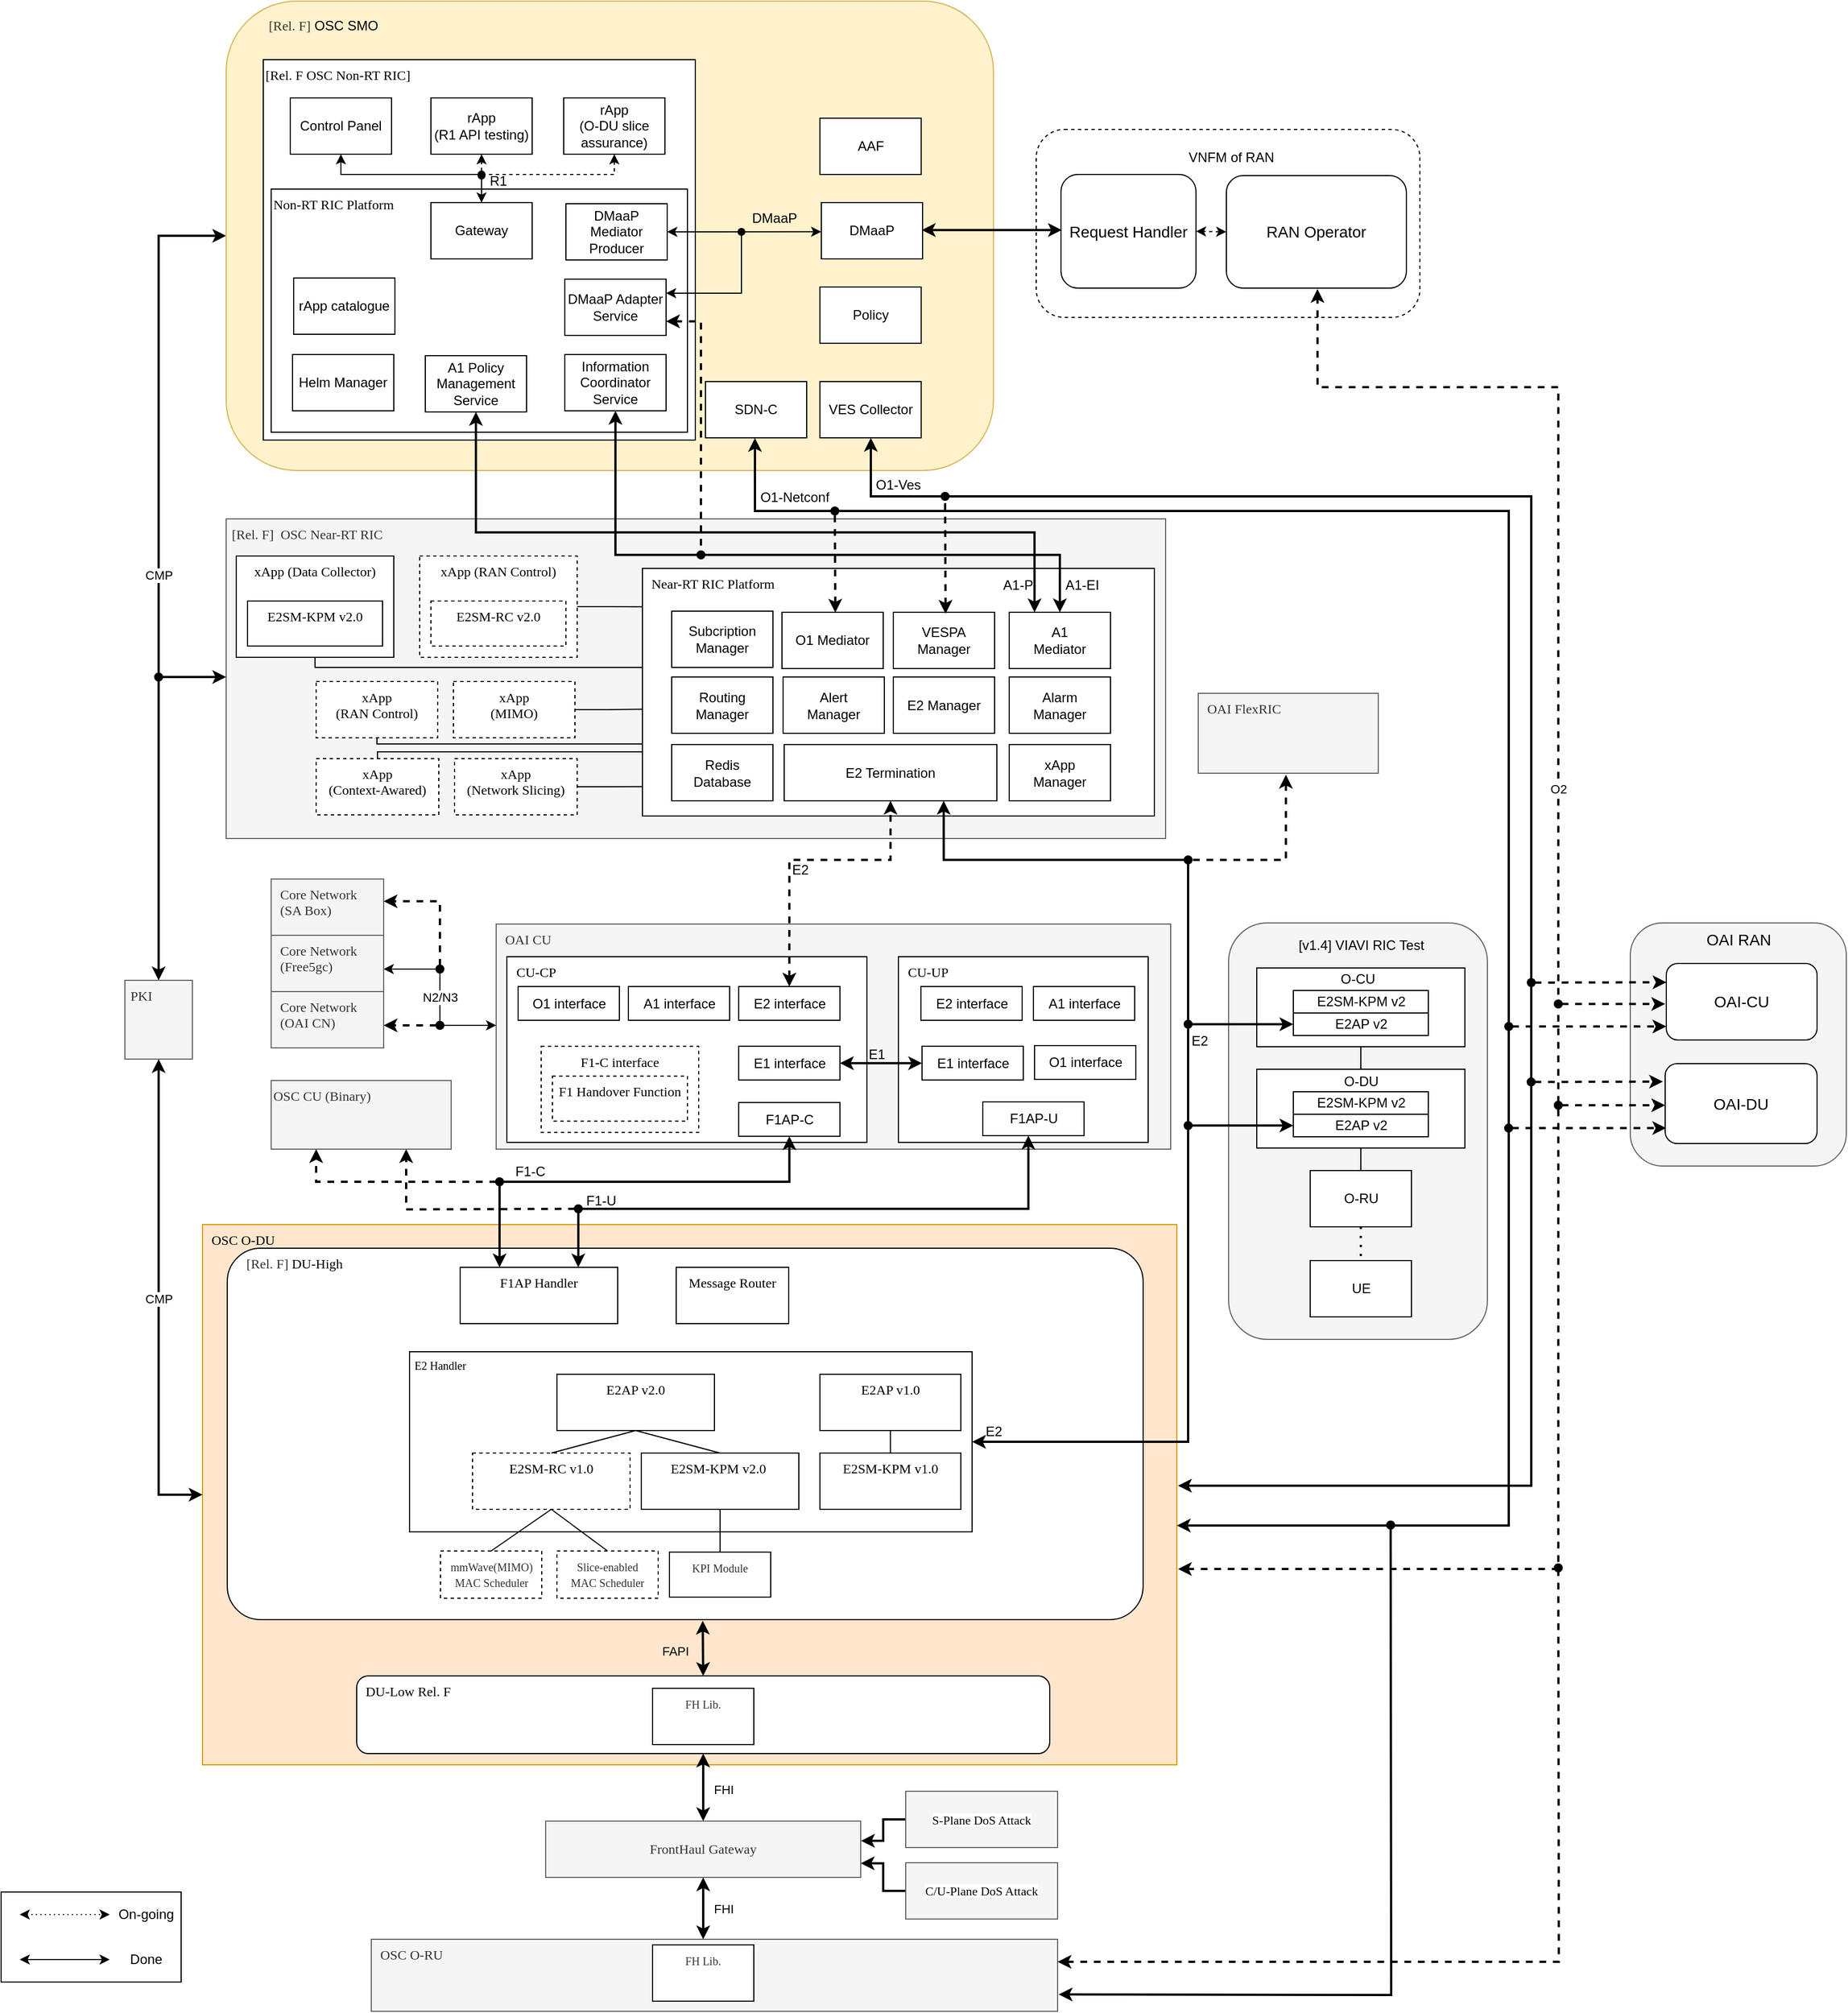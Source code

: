 <mxfile version="20.8.3" type="github" pages="5">
  <diagram id="GCTNkGHxwYppjVdPjIny" name="ALL - Development Status">
    <mxGraphModel dx="1434" dy="796" grid="1" gridSize="10" guides="1" tooltips="1" connect="1" arrows="1" fold="1" page="1" pageScale="1" pageWidth="850" pageHeight="1100" math="0" shadow="0">
      <root>
        <mxCell id="0" />
        <mxCell id="1" parent="0" />
        <mxCell id="Nj2JkXI4M38ToFFQXud2-1" value="CMP" style="edgeStyle=orthogonalEdgeStyle;rounded=0;orthogonalLoop=1;jettySize=auto;html=1;exitX=0;exitY=0.5;exitDx=0;exitDy=0;strokeColor=default;strokeWidth=2;startArrow=classic;startFill=1;endArrow=classic;endFill=1;entryX=0.5;entryY=0;entryDx=0;entryDy=0;" parent="1" source="Nj2JkXI4M38ToFFQXud2-2" target="Nj2JkXI4M38ToFFQXud2-146" edge="1">
          <mxGeometry relative="1" as="geometry">
            <Array as="points">
              <mxPoint x="160" y="269" />
            </Array>
          </mxGeometry>
        </mxCell>
        <mxCell id="Nj2JkXI4M38ToFFQXud2-2" value="" style="rounded=1;whiteSpace=wrap;html=1;fillColor=#fff2cc;strokeColor=#d6b656;" parent="1" vertex="1">
          <mxGeometry x="220" y="60" width="682" height="417" as="geometry" />
        </mxCell>
        <mxCell id="Nj2JkXI4M38ToFFQXud2-3" value="&lt;font face=&quot;Comic Sans MS&quot;&gt;&amp;nbsp; OAI CU&lt;/font&gt;" style="rounded=0;whiteSpace=wrap;html=1;fillColor=#f5f5f5;fontColor=#333333;strokeColor=#666666;imageVerticalAlign=middle;align=left;labelPosition=center;verticalLabelPosition=middle;verticalAlign=top;" parent="1" vertex="1">
          <mxGeometry x="460" y="880" width="599.5" height="200" as="geometry" />
        </mxCell>
        <mxCell id="Nj2JkXI4M38ToFFQXud2-4" value="[Rel. F OSC Non-RT RIC]" style="rounded=0;whiteSpace=wrap;html=1;labelBackgroundColor=none;fontFamily=Comic Sans MS;verticalAlign=top;align=left;" parent="1" vertex="1">
          <mxGeometry x="253" y="112" width="384" height="338" as="geometry" />
        </mxCell>
        <mxCell id="Nj2JkXI4M38ToFFQXud2-5" value="&lt;font face=&quot;Comic Sans MS&quot;&gt;&amp;nbsp;&lt;/font&gt;&lt;span style=&quot;font-family: &amp;quot;Comic Sans MS&amp;quot;;&quot;&gt;[Rel. F]&amp;nbsp;&lt;/span&gt;&lt;font face=&quot;Comic Sans MS&quot;&gt;&amp;nbsp;OSC Near-RT RIC&amp;nbsp;&lt;/font&gt;" style="rounded=0;whiteSpace=wrap;html=1;fillColor=#f5f5f5;fontColor=#333333;strokeColor=#666666;imageVerticalAlign=middle;align=left;labelPosition=center;verticalLabelPosition=middle;verticalAlign=top;" parent="1" vertex="1">
          <mxGeometry x="220" y="520" width="835" height="284" as="geometry" />
        </mxCell>
        <mxCell id="Nj2JkXI4M38ToFFQXud2-6" value="&lt;font face=&quot;Comic Sans MS&quot;&gt;&amp;nbsp; OSC O-DU&lt;/font&gt;" style="rounded=0;whiteSpace=wrap;html=1;fillColor=#ffe6cc;strokeColor=#d79b00;verticalAlign=top;align=left;" parent="1" vertex="1">
          <mxGeometry x="199" y="1147" width="866" height="480" as="geometry" />
        </mxCell>
        <mxCell id="Nj2JkXI4M38ToFFQXud2-7" value="&lt;font face=&quot;Comic Sans MS&quot;&gt;&amp;nbsp; OSC O-RU&lt;/font&gt;" style="rounded=0;whiteSpace=wrap;html=1;fillColor=#f5f5f5;fontColor=#333333;strokeColor=#666666;verticalAlign=top;align=left;" parent="1" vertex="1">
          <mxGeometry x="349" y="1782" width="610" height="64" as="geometry" />
        </mxCell>
        <mxCell id="Nj2JkXI4M38ToFFQXud2-8" value="&lt;font face=&quot;Comic Sans MS&quot;&gt;&amp;nbsp; &amp;nbsp; &amp;nbsp;&lt;/font&gt;&lt;span style=&quot;color: rgb(51, 51, 51); font-family: &amp;quot;Comic Sans MS&amp;quot;;&quot;&gt;[Rel. F]&amp;nbsp;&lt;/span&gt;&lt;font face=&quot;Comic Sans MS&quot;&gt;DU-High&lt;/font&gt;" style="rounded=1;whiteSpace=wrap;html=1;verticalAlign=top;align=left;arcSize=9;" parent="1" vertex="1">
          <mxGeometry x="221" y="1168" width="814" height="330" as="geometry" />
        </mxCell>
        <mxCell id="Nj2JkXI4M38ToFFQXud2-9" value="&lt;font face=&quot;Comic Sans MS&quot;&gt;&amp;nbsp; DU-Low Rel. F&lt;/font&gt;" style="rounded=1;whiteSpace=wrap;html=1;verticalAlign=top;align=left;" parent="1" vertex="1">
          <mxGeometry x="336" y="1548" width="616" height="69" as="geometry" />
        </mxCell>
        <mxCell id="Nj2JkXI4M38ToFFQXud2-10" style="edgeStyle=orthogonalEdgeStyle;rounded=0;orthogonalLoop=1;jettySize=auto;html=1;exitX=1;exitY=0.5;exitDx=0;exitDy=0;entryX=0;entryY=0.155;entryDx=0;entryDy=0;entryPerimeter=0;strokeColor=default;strokeWidth=1;startArrow=none;startFill=0;endArrow=none;endFill=0;" parent="1" source="Nj2JkXI4M38ToFFQXud2-11" target="Nj2JkXI4M38ToFFQXud2-12" edge="1">
          <mxGeometry relative="1" as="geometry" />
        </mxCell>
        <mxCell id="Nj2JkXI4M38ToFFQXud2-11" value="&lt;font&gt;xApp (RAN Control)&lt;/font&gt;" style="rounded=0;whiteSpace=wrap;html=1;labelBackgroundColor=none;fontFamily=Comic Sans MS;verticalAlign=top;align=center;dashed=1;" parent="1" vertex="1">
          <mxGeometry x="392" y="553" width="140" height="90" as="geometry" />
        </mxCell>
        <mxCell id="Nj2JkXI4M38ToFFQXud2-12" value="&lt;font&gt;&amp;nbsp; Near-RT RIC Platform&lt;/font&gt;" style="rounded=0;whiteSpace=wrap;html=1;labelBackgroundColor=none;fontFamily=Comic Sans MS;verticalAlign=top;align=left;" parent="1" vertex="1">
          <mxGeometry x="590" y="564" width="455" height="220" as="geometry" />
        </mxCell>
        <mxCell id="Nj2JkXI4M38ToFFQXud2-13" value="&lt;font face=&quot;Comic Sans MS&quot; style=&quot;font-size: 10px;&quot;&gt;&amp;nbsp;E2 Handler&lt;/font&gt;" style="rounded=0;whiteSpace=wrap;html=1;align=left;verticalAlign=top;fontSize=10;" parent="1" vertex="1">
          <mxGeometry x="383" y="1260" width="500" height="160" as="geometry" />
        </mxCell>
        <mxCell id="Nj2JkXI4M38ToFFQXud2-14" value="" style="endArrow=classic;startArrow=classic;html=1;rounded=0;exitX=0.5;exitY=0;exitDx=0;exitDy=0;strokeWidth=2;entryX=0.5;entryY=1;entryDx=0;entryDy=0;" parent="1" source="Nj2JkXI4M38ToFFQXud2-29" target="Nj2JkXI4M38ToFFQXud2-9" edge="1">
          <mxGeometry width="50" height="50" relative="1" as="geometry">
            <mxPoint x="640.41" y="1682" as="sourcePoint" />
            <mxPoint x="645" y="1632" as="targetPoint" />
          </mxGeometry>
        </mxCell>
        <mxCell id="Nj2JkXI4M38ToFFQXud2-15" value="FHI" style="edgeLabel;html=1;align=center;verticalAlign=middle;resizable=0;points=[];" parent="Nj2JkXI4M38ToFFQXud2-14" connectable="0" vertex="1">
          <mxGeometry x="0.172" relative="1" as="geometry">
            <mxPoint x="18" y="7" as="offset" />
          </mxGeometry>
        </mxCell>
        <mxCell id="Nj2JkXI4M38ToFFQXud2-16" value="" style="endArrow=classic;startArrow=classic;html=1;rounded=0;strokeWidth=2;" parent="1" edge="1">
          <mxGeometry width="50" height="50" relative="1" as="geometry">
            <mxPoint x="643.99" y="1548" as="sourcePoint" />
            <mxPoint x="643.58" y="1499" as="targetPoint" />
          </mxGeometry>
        </mxCell>
        <mxCell id="Nj2JkXI4M38ToFFQXud2-17" value="FAPI" style="edgeLabel;html=1;align=center;verticalAlign=middle;resizable=0;points=[];labelBackgroundColor=none;" parent="Nj2JkXI4M38ToFFQXud2-16" connectable="0" vertex="1">
          <mxGeometry x="0.029" y="-2" relative="1" as="geometry">
            <mxPoint x="-27" y="3" as="offset" />
          </mxGeometry>
        </mxCell>
        <mxCell id="Nj2JkXI4M38ToFFQXud2-18" style="edgeStyle=orthogonalEdgeStyle;rounded=0;orthogonalLoop=1;jettySize=auto;html=1;exitX=0.5;exitY=1;exitDx=0;exitDy=0;strokeColor=default;strokeWidth=1;startArrow=none;startFill=0;endArrow=none;endFill=0;entryX=-0.001;entryY=0.4;entryDx=0;entryDy=0;entryPerimeter=0;" parent="1" source="Nj2JkXI4M38ToFFQXud2-19" target="Nj2JkXI4M38ToFFQXud2-12" edge="1">
          <mxGeometry x="0.006" y="12" relative="1" as="geometry">
            <mxPoint x="590" y="651" as="targetPoint" />
            <Array as="points">
              <mxPoint x="299" y="652" />
            </Array>
            <mxPoint as="offset" />
          </mxGeometry>
        </mxCell>
        <mxCell id="Nj2JkXI4M38ToFFQXud2-19" value="xApp (Data Collector)" style="rounded=0;whiteSpace=wrap;html=1;labelBackgroundColor=none;fontFamily=Comic Sans MS;verticalAlign=top;align=center;" parent="1" vertex="1">
          <mxGeometry x="229" y="553" width="140" height="90" as="geometry" />
        </mxCell>
        <mxCell id="Nj2JkXI4M38ToFFQXud2-20" value="E2AP v1.0" style="rounded=0;whiteSpace=wrap;html=1;labelBackgroundColor=none;fontFamily=Comic Sans MS;verticalAlign=top;align=center;" parent="1" vertex="1">
          <mxGeometry x="747.75" y="1280" width="125.25" height="50" as="geometry" />
        </mxCell>
        <mxCell id="Nj2JkXI4M38ToFFQXud2-21" style="rounded=0;sketch=0;jumpStyle=none;orthogonalLoop=1;jettySize=auto;html=1;entryX=0.5;entryY=0;entryDx=0;entryDy=0;shadow=0;fontFamily=Helvetica;fontSize=12;fontColor=#000000;startArrow=none;startFill=0;endArrow=none;endFill=0;strokeWidth=1;exitX=0.5;exitY=1;exitDx=0;exitDy=0;" parent="1" source="Nj2JkXI4M38ToFFQXud2-22" target="Nj2JkXI4M38ToFFQXud2-116" edge="1">
          <mxGeometry relative="1" as="geometry">
            <mxPoint x="561.5" y="1440" as="targetPoint" />
          </mxGeometry>
        </mxCell>
        <mxCell id="Nj2JkXI4M38ToFFQXud2-22" value="E2SM-RC v1.0" style="rounded=0;whiteSpace=wrap;html=1;labelBackgroundColor=none;fontFamily=Comic Sans MS;verticalAlign=top;align=center;dashed=1;" parent="1" vertex="1">
          <mxGeometry x="439" y="1350" width="140" height="50" as="geometry" />
        </mxCell>
        <mxCell id="Nj2JkXI4M38ToFFQXud2-23" style="edgeStyle=orthogonalEdgeStyle;rounded=0;sketch=0;jumpStyle=none;orthogonalLoop=1;jettySize=auto;html=1;entryX=0.5;entryY=0;entryDx=0;entryDy=0;shadow=0;fontFamily=Helvetica;fontSize=12;fontColor=#000000;startArrow=none;startFill=0;endArrow=none;endFill=0;strokeWidth=1;exitX=0.5;exitY=1;exitDx=0;exitDy=0;" parent="1" source="Nj2JkXI4M38ToFFQXud2-24" target="Nj2JkXI4M38ToFFQXud2-25" edge="1">
          <mxGeometry x="-1" y="-19" relative="1" as="geometry">
            <Array as="points">
              <mxPoint x="659" y="1438" />
            </Array>
            <mxPoint x="-6" y="-1" as="offset" />
          </mxGeometry>
        </mxCell>
        <mxCell id="Nj2JkXI4M38ToFFQXud2-24" value="E2SM-KPM v2.0&amp;nbsp;" style="rounded=0;whiteSpace=wrap;html=1;labelBackgroundColor=none;fontFamily=Comic Sans MS;verticalAlign=top;align=center;" parent="1" vertex="1">
          <mxGeometry x="589" y="1350" width="140" height="50" as="geometry" />
        </mxCell>
        <mxCell id="Nj2JkXI4M38ToFFQXud2-25" value="&lt;span style=&quot;color: rgb(51, 51, 51); font-size: 10px;&quot;&gt;KPI Module&lt;/span&gt;" style="rounded=0;whiteSpace=wrap;html=1;labelBackgroundColor=none;fontFamily=Comic Sans MS;verticalAlign=top;align=center;" parent="1" vertex="1">
          <mxGeometry x="614" y="1438" width="90" height="40" as="geometry" />
        </mxCell>
        <mxCell id="Nj2JkXI4M38ToFFQXud2-26" value="&lt;span style=&quot;color: rgb(51, 51, 51); font-size: 10px;&quot;&gt;mmWave(MIMO)&lt;br&gt;MAC Scheduler&lt;br&gt;&lt;/span&gt;" style="rounded=0;whiteSpace=wrap;html=1;labelBackgroundColor=none;fontFamily=Comic Sans MS;verticalAlign=top;align=center;dashed=1;" parent="1" vertex="1">
          <mxGeometry x="410.5" y="1437" width="90" height="42" as="geometry" />
        </mxCell>
        <mxCell id="Nj2JkXI4M38ToFFQXud2-27" value="Message Router" style="rounded=0;whiteSpace=wrap;html=1;labelBackgroundColor=none;fontFamily=Comic Sans MS;verticalAlign=top;align=center;" parent="1" vertex="1">
          <mxGeometry x="620" y="1185" width="100" height="50" as="geometry" />
        </mxCell>
        <mxCell id="Nj2JkXI4M38ToFFQXud2-28" value="F1AP Handler" style="rounded=0;whiteSpace=wrap;html=1;labelBackgroundColor=none;fontFamily=Comic Sans MS;verticalAlign=top;align=center;" parent="1" vertex="1">
          <mxGeometry x="428" y="1185" width="140" height="50" as="geometry" />
        </mxCell>
        <mxCell id="Nj2JkXI4M38ToFFQXud2-29" value="&lt;font face=&quot;Comic Sans MS&quot;&gt;FrontHaul Gateway&lt;/font&gt;" style="rounded=0;whiteSpace=wrap;html=1;fillColor=#f5f5f5;fontColor=#333333;strokeColor=#666666;verticalAlign=middle;align=center;" parent="1" vertex="1">
          <mxGeometry x="504" y="1677" width="280" height="50" as="geometry" />
        </mxCell>
        <mxCell id="Nj2JkXI4M38ToFFQXud2-30" value="" style="endArrow=classic;startArrow=classic;html=1;rounded=0;entryX=0.5;entryY=1;entryDx=0;entryDy=0;strokeWidth=2;" parent="1" target="Nj2JkXI4M38ToFFQXud2-29" edge="1">
          <mxGeometry width="50" height="50" relative="1" as="geometry">
            <mxPoint x="644" y="1782.0" as="sourcePoint" />
            <mxPoint x="644" y="1752" as="targetPoint" />
          </mxGeometry>
        </mxCell>
        <mxCell id="Nj2JkXI4M38ToFFQXud2-31" value="FHI" style="edgeLabel;html=1;align=center;verticalAlign=middle;resizable=0;points=[];" parent="Nj2JkXI4M38ToFFQXud2-30" connectable="0" vertex="1">
          <mxGeometry x="0.172" relative="1" as="geometry">
            <mxPoint x="18" y="5" as="offset" />
          </mxGeometry>
        </mxCell>
        <mxCell id="Nj2JkXI4M38ToFFQXud2-32" value="" style="endArrow=classic;html=1;shadow=0;sketch=0;fontFamily=Helvetica;fontSize=11;fontColor=#000000;jumpStyle=none;fillColor=#e51400;strokeColor=default;strokeWidth=2;exitX=0;exitY=0.5;exitDx=0;exitDy=0;entryX=1;entryY=0.75;entryDx=0;entryDy=0;edgeStyle=orthogonalEdgeStyle;rounded=0;" parent="1" source="Nj2JkXI4M38ToFFQXud2-89" target="Nj2JkXI4M38ToFFQXud2-29" edge="1">
          <mxGeometry width="50" height="50" relative="1" as="geometry">
            <mxPoint x="833" y="1742" as="sourcePoint" />
            <mxPoint x="663" y="1692" as="targetPoint" />
          </mxGeometry>
        </mxCell>
        <mxCell id="Nj2JkXI4M38ToFFQXud2-33" value="" style="endArrow=classic;html=1;shadow=0;sketch=0;fontFamily=Helvetica;fontSize=11;fontColor=#000000;jumpStyle=none;fillColor=#e51400;strokeColor=default;strokeWidth=2;exitX=0;exitY=0.5;exitDx=0;exitDy=0;entryX=1.001;entryY=0.35;entryDx=0;entryDy=0;entryPerimeter=0;edgeStyle=orthogonalEdgeStyle;rounded=0;" parent="1" source="Nj2JkXI4M38ToFFQXud2-88" target="Nj2JkXI4M38ToFFQXud2-29" edge="1">
          <mxGeometry width="50" height="50" relative="1" as="geometry">
            <mxPoint x="899" y="1655" as="sourcePoint" />
            <mxPoint x="779" y="1717" as="targetPoint" />
          </mxGeometry>
        </mxCell>
        <mxCell id="Nj2JkXI4M38ToFFQXud2-34" style="edgeStyle=orthogonalEdgeStyle;rounded=0;sketch=0;jumpStyle=none;orthogonalLoop=1;jettySize=auto;html=1;shadow=0;fontFamily=Comic Sans MS;fontSize=11;fontColor=#000000;startArrow=classic;startFill=1;endArrow=oval;endFill=1;strokeWidth=2;dashed=1;exitX=0.487;exitY=1.019;exitDx=0;exitDy=0;exitPerimeter=0;" parent="1" source="Nj2JkXI4M38ToFFQXud2-35" edge="1">
          <mxGeometry relative="1" as="geometry">
            <mxPoint x="1298" y="676" as="sourcePoint" />
            <mxPoint x="1075" y="823" as="targetPoint" />
            <Array as="points">
              <mxPoint x="1162" y="823" />
            </Array>
          </mxGeometry>
        </mxCell>
        <mxCell id="Nj2JkXI4M38ToFFQXud2-35" value="&lt;font face=&quot;Comic Sans MS&quot;&gt;&amp;nbsp; OAI FlexRIC&lt;/font&gt;" style="rounded=0;whiteSpace=wrap;html=1;fillColor=#f5f5f5;fontColor=#333333;strokeColor=#666666;imageVerticalAlign=middle;align=left;labelPosition=center;verticalLabelPosition=middle;verticalAlign=top;" parent="1" vertex="1">
          <mxGeometry x="1084" y="675" width="160" height="71" as="geometry" />
        </mxCell>
        <mxCell id="Nj2JkXI4M38ToFFQXud2-36" value="&lt;font face=&quot;Comic Sans MS&quot;&gt;&amp;nbsp; CU-CP&lt;/font&gt;" style="rounded=0;whiteSpace=wrap;html=1;align=left;verticalAlign=top;" parent="1" vertex="1">
          <mxGeometry x="469.5" y="909" width="320" height="165" as="geometry" />
        </mxCell>
        <mxCell id="Nj2JkXI4M38ToFFQXud2-37" value="&lt;font face=&quot;Comic Sans MS&quot;&gt;&amp;nbsp; Core Network&lt;br&gt;&amp;nbsp; (SA Box)&lt;br&gt;&lt;/font&gt;" style="rounded=0;whiteSpace=wrap;html=1;fillColor=#f5f5f5;fontColor=#333333;strokeColor=#666666;align=left;verticalAlign=top;" parent="1" vertex="1">
          <mxGeometry x="260" y="840" width="100" height="50" as="geometry" />
        </mxCell>
        <mxCell id="e6I7EKc_RmVB1ApmAOoY-9" value="N2/N3" style="edgeStyle=orthogonalEdgeStyle;rounded=0;orthogonalLoop=1;jettySize=auto;html=1;endArrow=classic;endFill=1;startArrow=classic;startFill=1;entryX=0;entryY=0.45;entryDx=0;entryDy=0;entryPerimeter=0;" parent="1" source="Nj2JkXI4M38ToFFQXud2-39" target="Nj2JkXI4M38ToFFQXud2-3" edge="1">
          <mxGeometry relative="1" as="geometry">
            <mxPoint x="450" y="970" as="targetPoint" />
            <Array as="points">
              <mxPoint x="410" y="920" />
              <mxPoint x="410" y="970" />
            </Array>
          </mxGeometry>
        </mxCell>
        <mxCell id="Nj2JkXI4M38ToFFQXud2-39" value="&lt;font face=&quot;Comic Sans MS&quot;&gt;&amp;nbsp; Core Network&lt;br&gt;&amp;nbsp; (&lt;/font&gt;&lt;span style=&quot;font-family: &amp;quot;Comic Sans MS&amp;quot;;&quot;&gt;Free5gc&lt;/span&gt;&lt;font face=&quot;Comic Sans MS&quot;&gt;)&lt;br&gt;&lt;/font&gt;" style="rounded=0;whiteSpace=wrap;html=1;fillColor=#f5f5f5;fontColor=#333333;strokeColor=#666666;align=left;verticalAlign=top;" parent="1" vertex="1">
          <mxGeometry x="260" y="890" width="100" height="50" as="geometry" />
        </mxCell>
        <mxCell id="Nj2JkXI4M38ToFFQXud2-40" value="&lt;font face=&quot;Comic Sans MS&quot;&gt;&amp;nbsp; Core Network&lt;br&gt;&amp;nbsp; (OAI CN)&lt;br&gt;&lt;/font&gt;" style="rounded=0;whiteSpace=wrap;html=1;fillColor=#f5f5f5;fontColor=#333333;strokeColor=#666666;align=left;verticalAlign=top;" parent="1" vertex="1">
          <mxGeometry x="260" y="940" width="100" height="50" as="geometry" />
        </mxCell>
        <mxCell id="Nj2JkXI4M38ToFFQXud2-41" value="" style="endArrow=none;html=1;rounded=0;shadow=0;sketch=0;fontFamily=Helvetica;fontSize=12;fontColor=#000000;strokeWidth=1;jumpStyle=none;exitX=0.5;exitY=0;exitDx=0;exitDy=0;" parent="1" source="Nj2JkXI4M38ToFFQXud2-22" edge="1">
          <mxGeometry width="50" height="50" relative="1" as="geometry">
            <mxPoint x="544" y="1370" as="sourcePoint" />
            <mxPoint x="584" y="1330" as="targetPoint" />
          </mxGeometry>
        </mxCell>
        <mxCell id="Nj2JkXI4M38ToFFQXud2-42" value="E2SM-KPM v2.0" style="rounded=0;whiteSpace=wrap;html=1;labelBackgroundColor=none;fontFamily=Comic Sans MS;verticalAlign=top;align=center;" parent="1" vertex="1">
          <mxGeometry x="239" y="593" width="120" height="40" as="geometry" />
        </mxCell>
        <mxCell id="Nj2JkXI4M38ToFFQXud2-43" value="E2AP v2.0" style="rounded=0;whiteSpace=wrap;html=1;labelBackgroundColor=none;fontFamily=Comic Sans MS;verticalAlign=top;align=center;" parent="1" vertex="1">
          <mxGeometry x="514" y="1280" width="140" height="50" as="geometry" />
        </mxCell>
        <mxCell id="Nj2JkXI4M38ToFFQXud2-44" value="E2SM-KPM v1.0" style="rounded=0;whiteSpace=wrap;html=1;labelBackgroundColor=none;fontFamily=Comic Sans MS;verticalAlign=top;align=center;" parent="1" vertex="1">
          <mxGeometry x="747.75" y="1350" width="125.25" height="50" as="geometry" />
        </mxCell>
        <mxCell id="Nj2JkXI4M38ToFFQXud2-45" value="" style="endArrow=none;html=1;rounded=0;shadow=0;sketch=0;fontFamily=Helvetica;fontSize=12;fontColor=#000000;strokeWidth=1;jumpStyle=none;exitX=0.5;exitY=0;exitDx=0;exitDy=0;" parent="1" source="Nj2JkXI4M38ToFFQXud2-24" edge="1">
          <mxGeometry width="50" height="50" relative="1" as="geometry">
            <mxPoint x="644" y="1480" as="sourcePoint" />
            <mxPoint x="584" y="1330" as="targetPoint" />
          </mxGeometry>
        </mxCell>
        <mxCell id="Nj2JkXI4M38ToFFQXud2-46" value="" style="endArrow=none;html=1;rounded=0;shadow=0;sketch=0;fontFamily=Helvetica;fontSize=12;fontColor=#000000;strokeWidth=1;jumpStyle=none;exitX=0.5;exitY=0;exitDx=0;exitDy=0;entryX=0.5;entryY=1;entryDx=0;entryDy=0;" parent="1" source="Nj2JkXI4M38ToFFQXud2-44" target="Nj2JkXI4M38ToFFQXud2-20" edge="1">
          <mxGeometry width="50" height="50" relative="1" as="geometry">
            <mxPoint x="753.5" y="1380" as="sourcePoint" />
            <mxPoint x="803.5" y="1330" as="targetPoint" />
          </mxGeometry>
        </mxCell>
        <mxCell id="Nj2JkXI4M38ToFFQXud2-47" value="E2SM-RC v2.0" style="rounded=0;whiteSpace=wrap;html=1;labelBackgroundColor=none;fontFamily=Comic Sans MS;verticalAlign=top;align=center;dashed=1;" parent="1" vertex="1">
          <mxGeometry x="402" y="593" width="120" height="40" as="geometry" />
        </mxCell>
        <mxCell id="Nj2JkXI4M38ToFFQXud2-48" value="&lt;span style=&quot;color: rgb(51, 51, 51); font-size: 10px;&quot;&gt;FH Lib.&lt;/span&gt;" style="rounded=0;whiteSpace=wrap;html=1;labelBackgroundColor=none;fontFamily=Comic Sans MS;verticalAlign=top;align=center;" parent="1" vertex="1">
          <mxGeometry x="599" y="1559" width="90" height="50" as="geometry" />
        </mxCell>
        <mxCell id="Nj2JkXI4M38ToFFQXud2-49" value="&lt;span style=&quot;color: rgb(51, 51, 51); font-size: 10px;&quot;&gt;FH Lib.&lt;/span&gt;" style="rounded=0;whiteSpace=wrap;html=1;labelBackgroundColor=none;fontFamily=Comic Sans MS;verticalAlign=top;align=center;" parent="1" vertex="1">
          <mxGeometry x="599" y="1787" width="90" height="50" as="geometry" />
        </mxCell>
        <mxCell id="Nj2JkXI4M38ToFFQXud2-50" style="edgeStyle=orthogonalEdgeStyle;rounded=0;orthogonalLoop=1;jettySize=auto;html=1;exitX=1;exitY=0.5;exitDx=0;exitDy=0;strokeColor=default;strokeWidth=1;startArrow=none;startFill=0;endArrow=none;endFill=0;entryX=-0.001;entryY=0.569;entryDx=0;entryDy=0;entryPerimeter=0;" parent="1" source="Nj2JkXI4M38ToFFQXud2-51" target="Nj2JkXI4M38ToFFQXud2-12" edge="1">
          <mxGeometry relative="1" as="geometry">
            <mxPoint x="590" y="687" as="targetPoint" />
          </mxGeometry>
        </mxCell>
        <mxCell id="Nj2JkXI4M38ToFFQXud2-51" value="xApp&lt;br&gt;(MIMO)" style="rounded=0;whiteSpace=wrap;html=1;labelBackgroundColor=none;fontFamily=Comic Sans MS;verticalAlign=top;align=center;dashed=1;" parent="1" vertex="1">
          <mxGeometry x="422" y="664.5" width="108" height="50" as="geometry" />
        </mxCell>
        <mxCell id="Nj2JkXI4M38ToFFQXud2-52" style="edgeStyle=orthogonalEdgeStyle;rounded=0;orthogonalLoop=1;jettySize=auto;html=1;exitX=0.5;exitY=1;exitDx=0;exitDy=0;entryX=0;entryY=0.709;entryDx=0;entryDy=0;entryPerimeter=0;strokeColor=default;strokeWidth=1;startArrow=none;startFill=0;endArrow=none;endFill=0;" parent="1" source="Nj2JkXI4M38ToFFQXud2-53" target="Nj2JkXI4M38ToFFQXud2-12" edge="1">
          <mxGeometry relative="1" as="geometry">
            <Array as="points">
              <mxPoint x="354" y="720" />
            </Array>
          </mxGeometry>
        </mxCell>
        <mxCell id="Nj2JkXI4M38ToFFQXud2-53" value="xApp&lt;br&gt;(RAN Control)" style="rounded=0;whiteSpace=wrap;html=1;labelBackgroundColor=none;fontFamily=Comic Sans MS;verticalAlign=top;align=center;dashed=1;" parent="1" vertex="1">
          <mxGeometry x="300" y="664.5" width="108" height="50" as="geometry" />
        </mxCell>
        <mxCell id="Nj2JkXI4M38ToFFQXud2-54" style="edgeStyle=orthogonalEdgeStyle;rounded=0;orthogonalLoop=1;jettySize=auto;html=1;exitX=0.5;exitY=0;exitDx=0;exitDy=0;strokeColor=default;strokeWidth=1;startArrow=none;startFill=0;endArrow=none;endFill=0;" parent="1" source="Nj2JkXI4M38ToFFQXud2-55" edge="1">
          <mxGeometry relative="1" as="geometry">
            <mxPoint x="590.0" y="727" as="targetPoint" />
            <Array as="points">
              <mxPoint x="355" y="727" />
              <mxPoint x="590" y="727" />
            </Array>
          </mxGeometry>
        </mxCell>
        <mxCell id="Nj2JkXI4M38ToFFQXud2-55" value="xApp&lt;br&gt;(Context-Awared)" style="rounded=0;whiteSpace=wrap;html=1;labelBackgroundColor=none;fontFamily=Comic Sans MS;verticalAlign=top;align=center;dashed=1;" parent="1" vertex="1">
          <mxGeometry x="300" y="733" width="109" height="50" as="geometry" />
        </mxCell>
        <mxCell id="Nj2JkXI4M38ToFFQXud2-56" style="edgeStyle=orthogonalEdgeStyle;rounded=0;orthogonalLoop=1;jettySize=auto;html=1;exitX=1;exitY=0.5;exitDx=0;exitDy=0;entryX=0;entryY=0.881;entryDx=0;entryDy=0;entryPerimeter=0;strokeColor=default;strokeWidth=1;startArrow=none;startFill=0;endArrow=none;endFill=0;" parent="1" source="Nj2JkXI4M38ToFFQXud2-57" target="Nj2JkXI4M38ToFFQXud2-12" edge="1">
          <mxGeometry relative="1" as="geometry" />
        </mxCell>
        <mxCell id="Nj2JkXI4M38ToFFQXud2-57" value="xApp&lt;br&gt;(Network Slicing)" style="rounded=0;whiteSpace=wrap;html=1;labelBackgroundColor=none;fontFamily=Comic Sans MS;verticalAlign=top;align=center;dashed=1;" parent="1" vertex="1">
          <mxGeometry x="423" y="733" width="109" height="50" as="geometry" />
        </mxCell>
        <mxCell id="Nj2JkXI4M38ToFFQXud2-58" value="" style="rounded=1;whiteSpace=wrap;html=1;fillColor=#f5f5f5;fontColor=#333333;strokeColor=#666666;" parent="1" vertex="1">
          <mxGeometry x="1111" y="879" width="230" height="370" as="geometry" />
        </mxCell>
        <mxCell id="Nj2JkXI4M38ToFFQXud2-59" value="[v1.4] VIAVI RIC Test" style="text;html=1;strokeColor=none;fillColor=none;align=center;verticalAlign=middle;whiteSpace=wrap;rounded=0;" parent="1" vertex="1">
          <mxGeometry x="1168.5" y="884" width="120" height="30" as="geometry" />
        </mxCell>
        <mxCell id="Nj2JkXI4M38ToFFQXud2-60" value="" style="rounded=0;whiteSpace=wrap;html=1;" parent="1" vertex="1">
          <mxGeometry x="1136" y="919" width="185" height="70" as="geometry" />
        </mxCell>
        <mxCell id="Nj2JkXI4M38ToFFQXud2-61" value="" style="rounded=0;whiteSpace=wrap;html=1;" parent="1" vertex="1">
          <mxGeometry x="1136" y="1009" width="185" height="70" as="geometry" />
        </mxCell>
        <mxCell id="Nj2JkXI4M38ToFFQXud2-62" value="O-RU" style="rounded=0;whiteSpace=wrap;html=1;" parent="1" vertex="1">
          <mxGeometry x="1183.5" y="1099" width="90" height="50" as="geometry" />
        </mxCell>
        <mxCell id="Nj2JkXI4M38ToFFQXud2-63" value="UE" style="rounded=0;whiteSpace=wrap;html=1;" parent="1" vertex="1">
          <mxGeometry x="1183.5" y="1179" width="90" height="50" as="geometry" />
        </mxCell>
        <mxCell id="Nj2JkXI4M38ToFFQXud2-64" value="" style="endArrow=none;html=1;rounded=0;entryX=0.5;entryY=1;entryDx=0;entryDy=0;exitX=0.5;exitY=0;exitDx=0;exitDy=0;" parent="1" source="Nj2JkXI4M38ToFFQXud2-61" target="Nj2JkXI4M38ToFFQXud2-60" edge="1">
          <mxGeometry width="50" height="50" relative="1" as="geometry">
            <mxPoint x="1306" y="1029" as="sourcePoint" />
            <mxPoint x="1356" y="979" as="targetPoint" />
          </mxGeometry>
        </mxCell>
        <mxCell id="Nj2JkXI4M38ToFFQXud2-65" value="" style="endArrow=none;html=1;rounded=0;entryX=0.5;entryY=1;entryDx=0;entryDy=0;exitX=0.5;exitY=0;exitDx=0;exitDy=0;" parent="1" source="Nj2JkXI4M38ToFFQXud2-62" target="Nj2JkXI4M38ToFFQXud2-61" edge="1">
          <mxGeometry width="50" height="50" relative="1" as="geometry">
            <mxPoint x="1191" y="1029" as="sourcePoint" />
            <mxPoint x="1191" y="999" as="targetPoint" />
          </mxGeometry>
        </mxCell>
        <mxCell id="Nj2JkXI4M38ToFFQXud2-66" value="" style="endArrow=none;dashed=1;html=1;dashPattern=1 3;strokeWidth=2;rounded=0;exitX=0.5;exitY=1;exitDx=0;exitDy=0;entryX=0.5;entryY=0;entryDx=0;entryDy=0;" parent="1" source="Nj2JkXI4M38ToFFQXud2-62" target="Nj2JkXI4M38ToFFQXud2-63" edge="1">
          <mxGeometry width="50" height="50" relative="1" as="geometry">
            <mxPoint x="1306" y="1029" as="sourcePoint" />
            <mxPoint x="1356" y="979" as="targetPoint" />
          </mxGeometry>
        </mxCell>
        <mxCell id="Nj2JkXI4M38ToFFQXud2-67" style="edgeStyle=orthogonalEdgeStyle;rounded=0;orthogonalLoop=1;jettySize=auto;html=1;exitX=0;exitY=0.5;exitDx=0;exitDy=0;strokeWidth=2;startArrow=classic;startFill=1;endArrow=oval;endFill=1;" parent="1" source="Nj2JkXI4M38ToFFQXud2-68" edge="1">
          <mxGeometry relative="1" as="geometry">
            <mxPoint x="1075" y="969" as="targetPoint" />
            <Array as="points">
              <mxPoint x="1075" y="969" />
            </Array>
          </mxGeometry>
        </mxCell>
        <mxCell id="Nj2JkXI4M38ToFFQXud2-68" value="E2AP v2" style="rounded=0;whiteSpace=wrap;html=1;" parent="1" vertex="1">
          <mxGeometry x="1168.5" y="959" width="120" height="20" as="geometry" />
        </mxCell>
        <mxCell id="Nj2JkXI4M38ToFFQXud2-69" value="E2SM-KPM v2" style="rounded=0;whiteSpace=wrap;html=1;" parent="1" vertex="1">
          <mxGeometry x="1168.5" y="939" width="120" height="20" as="geometry" />
        </mxCell>
        <mxCell id="Nj2JkXI4M38ToFFQXud2-70" style="edgeStyle=orthogonalEdgeStyle;rounded=0;orthogonalLoop=1;jettySize=auto;html=1;exitX=0;exitY=0.5;exitDx=0;exitDy=0;strokeWidth=2;startArrow=classic;startFill=1;endArrow=oval;endFill=1;" parent="1" source="Nj2JkXI4M38ToFFQXud2-71" edge="1">
          <mxGeometry relative="1" as="geometry">
            <mxPoint x="1075" y="1059" as="targetPoint" />
            <Array as="points">
              <mxPoint x="1075" y="1059" />
            </Array>
          </mxGeometry>
        </mxCell>
        <mxCell id="Nj2JkXI4M38ToFFQXud2-71" value="E2AP v2" style="rounded=0;whiteSpace=wrap;html=1;" parent="1" vertex="1">
          <mxGeometry x="1168.5" y="1049" width="120" height="20" as="geometry" />
        </mxCell>
        <mxCell id="Nj2JkXI4M38ToFFQXud2-72" value="E2SM-KPM v2" style="rounded=0;whiteSpace=wrap;html=1;" parent="1" vertex="1">
          <mxGeometry x="1168.5" y="1029" width="120" height="20" as="geometry" />
        </mxCell>
        <mxCell id="Nj2JkXI4M38ToFFQXud2-73" value="O-CU" style="text;html=1;strokeColor=none;fillColor=none;align=center;verticalAlign=middle;whiteSpace=wrap;rounded=0;" parent="1" vertex="1">
          <mxGeometry x="1196" y="914" width="60" height="30" as="geometry" />
        </mxCell>
        <mxCell id="Nj2JkXI4M38ToFFQXud2-74" value="O-DU" style="text;html=1;strokeColor=none;fillColor=none;align=center;verticalAlign=middle;whiteSpace=wrap;rounded=0;" parent="1" vertex="1">
          <mxGeometry x="1198.5" y="1005" width="60" height="30" as="geometry" />
        </mxCell>
        <mxCell id="Nj2JkXI4M38ToFFQXud2-75" value="" style="endArrow=classic;startArrow=classic;html=1;rounded=0;strokeWidth=2;edgeStyle=orthogonalEdgeStyle;entryX=0.75;entryY=1;entryDx=0;entryDy=0;exitX=1;exitY=0.5;exitDx=0;exitDy=0;" parent="1" source="Nj2JkXI4M38ToFFQXud2-13" target="Nj2JkXI4M38ToFFQXud2-78" edge="1">
          <mxGeometry width="50" height="50" relative="1" as="geometry">
            <mxPoint x="584" y="1227" as="sourcePoint" />
            <mxPoint x="857.75" y="828.5" as="targetPoint" />
            <Array as="points">
              <mxPoint x="1075" y="1340" />
              <mxPoint x="1075" y="823" />
              <mxPoint x="858" y="823" />
            </Array>
          </mxGeometry>
        </mxCell>
        <mxCell id="Nj2JkXI4M38ToFFQXud2-76" value="E2" style="edgeLabel;html=1;align=center;verticalAlign=middle;resizable=0;points=[];fontSize=12;fontFamily=Helvetica;fontColor=#000000;" parent="Nj2JkXI4M38ToFFQXud2-75" connectable="0" vertex="1">
          <mxGeometry x="0.336" y="-1" relative="1" as="geometry">
            <mxPoint x="9" y="106" as="offset" />
          </mxGeometry>
        </mxCell>
        <mxCell id="Nj2JkXI4M38ToFFQXud2-77" value="VESPA Manager" style="rounded=0;whiteSpace=wrap;html=1;strokeWidth=1;" parent="1" vertex="1">
          <mxGeometry x="813" y="603" width="90" height="50" as="geometry" />
        </mxCell>
        <mxCell id="Nj2JkXI4M38ToFFQXud2-78" value="E2 Termination" style="rounded=0;whiteSpace=wrap;html=1;strokeWidth=1;" parent="1" vertex="1">
          <mxGeometry x="716" y="720.5" width="189" height="50" as="geometry" />
        </mxCell>
        <mxCell id="Nj2JkXI4M38ToFFQXud2-79" value="E2 Manager" style="rounded=0;whiteSpace=wrap;html=1;strokeWidth=1;" parent="1" vertex="1">
          <mxGeometry x="813" y="660.5" width="90" height="50" as="geometry" />
        </mxCell>
        <mxCell id="Nj2JkXI4M38ToFFQXud2-80" value="Subcription Manager" style="rounded=0;whiteSpace=wrap;html=1;strokeWidth=1;" parent="1" vertex="1">
          <mxGeometry x="616" y="602" width="90" height="50" as="geometry" />
        </mxCell>
        <mxCell id="Nj2JkXI4M38ToFFQXud2-81" value="Alarm&lt;br&gt;Manager" style="rounded=0;whiteSpace=wrap;html=1;strokeWidth=1;" parent="1" vertex="1">
          <mxGeometry x="916" y="660.5" width="90" height="50" as="geometry" />
        </mxCell>
        <mxCell id="Nj2JkXI4M38ToFFQXud2-82" value="Alert&lt;br&gt;Manager" style="rounded=0;whiteSpace=wrap;html=1;strokeWidth=1;" parent="1" vertex="1">
          <mxGeometry x="715" y="660.5" width="90" height="50" as="geometry" />
        </mxCell>
        <mxCell id="Nj2JkXI4M38ToFFQXud2-83" value="Redis &lt;br&gt;Database" style="rounded=0;whiteSpace=wrap;html=1;strokeWidth=1;" parent="1" vertex="1">
          <mxGeometry x="616" y="720.5" width="90" height="50" as="geometry" />
        </mxCell>
        <mxCell id="Nj2JkXI4M38ToFFQXud2-84" value="Routing Manager" style="rounded=0;whiteSpace=wrap;html=1;strokeWidth=1;" parent="1" vertex="1">
          <mxGeometry x="616" y="660.5" width="90" height="50" as="geometry" />
        </mxCell>
        <mxCell id="Nj2JkXI4M38ToFFQXud2-85" value="xApp&lt;br&gt;Manager" style="rounded=0;whiteSpace=wrap;html=1;strokeWidth=1;" parent="1" vertex="1">
          <mxGeometry x="916" y="720.5" width="90" height="50" as="geometry" />
        </mxCell>
        <mxCell id="Nj2JkXI4M38ToFFQXud2-86" value="O1 Mediator" style="rounded=0;whiteSpace=wrap;html=1;strokeWidth=1;" parent="1" vertex="1">
          <mxGeometry x="714" y="603" width="90" height="50" as="geometry" />
        </mxCell>
        <mxCell id="Nj2JkXI4M38ToFFQXud2-87" value="A1 &lt;br&gt;Mediator" style="rounded=0;whiteSpace=wrap;html=1;strokeWidth=1;" parent="1" vertex="1">
          <mxGeometry x="916" y="603" width="90" height="50" as="geometry" />
        </mxCell>
        <mxCell id="Nj2JkXI4M38ToFFQXud2-88" value="&lt;span style=&quot;color: rgb(0, 0, 0); font-family: &amp;quot;Comic Sans MS&amp;quot;; font-size: 11px; background-color: rgb(255, 255, 255);&quot;&gt;S-Plane DoS Attack&lt;/span&gt;" style="rounded=0;whiteSpace=wrap;html=1;fillColor=#f5f5f5;fontColor=#333333;strokeColor=#666666;verticalAlign=middle;align=center;" parent="1" vertex="1">
          <mxGeometry x="824" y="1650.5" width="135" height="50" as="geometry" />
        </mxCell>
        <mxCell id="Nj2JkXI4M38ToFFQXud2-89" value="&lt;span style=&quot;color: rgb(0, 0, 0); font-family: &amp;quot;Comic Sans MS&amp;quot;; font-size: 11px; background-color: rgb(255, 255, 255);&quot;&gt;C/U-Plane DoS Attack&lt;/span&gt;" style="rounded=0;whiteSpace=wrap;html=1;fillColor=#f5f5f5;fontColor=#333333;strokeColor=#666666;verticalAlign=middle;align=center;" parent="1" vertex="1">
          <mxGeometry x="824" y="1714" width="135" height="50" as="geometry" />
        </mxCell>
        <mxCell id="Nj2JkXI4M38ToFFQXud2-90" value="&lt;span style=&quot;color: rgb(51, 51, 51); font-family: &amp;quot;Comic Sans MS&amp;quot;; text-align: left;&quot;&gt;[Rel. F]&lt;/span&gt;&amp;nbsp;OSC SMO" style="text;html=1;strokeColor=none;fillColor=none;align=center;verticalAlign=middle;whiteSpace=wrap;rounded=0;" parent="1" vertex="1">
          <mxGeometry x="244" y="67" width="125" height="30" as="geometry" />
        </mxCell>
        <mxCell id="Nj2JkXI4M38ToFFQXud2-91" value="VES Collector" style="rounded=0;whiteSpace=wrap;html=1;" parent="1" vertex="1">
          <mxGeometry x="747.75" y="398" width="90" height="50" as="geometry" />
        </mxCell>
        <mxCell id="Nj2JkXI4M38ToFFQXud2-92" value="SDN-C" style="rounded=0;whiteSpace=wrap;html=1;" parent="1" vertex="1">
          <mxGeometry x="646" y="398" width="90" height="50" as="geometry" />
        </mxCell>
        <mxCell id="Nj2JkXI4M38ToFFQXud2-93" value="O1-Netconf" style="text;html=1;strokeColor=none;fillColor=none;align=center;verticalAlign=middle;whiteSpace=wrap;rounded=0;" parent="1" vertex="1">
          <mxGeometry x="688" y="486" width="75" height="30" as="geometry" />
        </mxCell>
        <mxCell id="Nj2JkXI4M38ToFFQXud2-94" value="O1-Ves" style="text;html=1;strokeColor=none;fillColor=none;align=center;verticalAlign=middle;whiteSpace=wrap;rounded=0;" parent="1" vertex="1">
          <mxGeometry x="791.25" y="475" width="52.5" height="30" as="geometry" />
        </mxCell>
        <mxCell id="Nj2JkXI4M38ToFFQXud2-95" value="A1-P" style="text;html=1;strokeColor=none;fillColor=none;align=center;verticalAlign=middle;whiteSpace=wrap;rounded=0;" parent="1" vertex="1">
          <mxGeometry x="899" y="564" width="50" height="30" as="geometry" />
        </mxCell>
        <mxCell id="Nj2JkXI4M38ToFFQXud2-96" value="A1-EI" style="text;html=1;strokeColor=none;fillColor=none;align=center;verticalAlign=middle;whiteSpace=wrap;rounded=0;" parent="1" vertex="1">
          <mxGeometry x="956" y="564" width="50" height="30" as="geometry" />
        </mxCell>
        <mxCell id="Nj2JkXI4M38ToFFQXud2-97" value="E1 interface" style="rounded=0;whiteSpace=wrap;html=1;strokeWidth=1;" parent="1" vertex="1">
          <mxGeometry x="675.56" y="988.58" width="90" height="30" as="geometry" />
        </mxCell>
        <mxCell id="Nj2JkXI4M38ToFFQXud2-98" value="O1 interface" style="rounded=0;whiteSpace=wrap;html=1;strokeWidth=1;" parent="1" vertex="1">
          <mxGeometry x="479.5" y="935.5" width="90" height="30" as="geometry" />
        </mxCell>
        <mxCell id="Nj2JkXI4M38ToFFQXud2-99" value="E2 interface" style="rounded=0;whiteSpace=wrap;html=1;strokeWidth=1;" parent="1" vertex="1">
          <mxGeometry x="675.56" y="935.5" width="90" height="30" as="geometry" />
        </mxCell>
        <mxCell id="Nj2JkXI4M38ToFFQXud2-100" value="F1-C interface" style="rounded=0;whiteSpace=wrap;html=1;labelBackgroundColor=none;fontFamily=Comic Sans MS;verticalAlign=top;align=center;dashed=1;" parent="1" vertex="1">
          <mxGeometry x="500" y="988.58" width="140" height="76.5" as="geometry" />
        </mxCell>
        <mxCell id="Nj2JkXI4M38ToFFQXud2-101" value="F1 Handover Function" style="rounded=0;whiteSpace=wrap;html=1;labelBackgroundColor=none;fontFamily=Comic Sans MS;verticalAlign=top;align=center;dashed=1;" parent="1" vertex="1">
          <mxGeometry x="510" y="1015.08" width="120" height="40" as="geometry" />
        </mxCell>
        <mxCell id="Nj2JkXI4M38ToFFQXud2-102" style="edgeStyle=orthogonalEdgeStyle;rounded=0;sketch=0;jumpStyle=none;orthogonalLoop=1;jettySize=auto;html=1;shadow=0;fontFamily=Helvetica;fontSize=12;fontColor=#000000;startArrow=classic;startFill=1;endArrow=classic;endFill=1;strokeWidth=2;entryX=0.5;entryY=1;entryDx=0;entryDy=0;dashed=1;exitX=0.5;exitY=0;exitDx=0;exitDy=0;" parent="1" source="Nj2JkXI4M38ToFFQXud2-99" target="Nj2JkXI4M38ToFFQXud2-78" edge="1">
          <mxGeometry relative="1" as="geometry">
            <mxPoint x="715" y="862" as="targetPoint" />
            <Array as="points">
              <mxPoint x="721" y="823" />
              <mxPoint x="811" y="823" />
            </Array>
          </mxGeometry>
        </mxCell>
        <mxCell id="Nj2JkXI4M38ToFFQXud2-103" value="E2" style="edgeLabel;html=1;align=center;verticalAlign=middle;resizable=0;points=[];fontSize=12;fontFamily=Helvetica;fontColor=#000000;" parent="Nj2JkXI4M38ToFFQXud2-102" connectable="0" vertex="1">
          <mxGeometry x="0.007" y="2" relative="1" as="geometry">
            <mxPoint x="-7" y="11" as="offset" />
          </mxGeometry>
        </mxCell>
        <mxCell id="Nj2JkXI4M38ToFFQXud2-104" value="&lt;font face=&quot;Comic Sans MS&quot;&gt;&amp;nbsp; CU-UP&lt;/font&gt;" style="rounded=0;whiteSpace=wrap;html=1;align=left;verticalAlign=top;" parent="1" vertex="1">
          <mxGeometry x="817.5" y="909" width="222" height="165" as="geometry" />
        </mxCell>
        <mxCell id="Nj2JkXI4M38ToFFQXud2-105" value="E1 interface" style="rounded=0;whiteSpace=wrap;html=1;strokeWidth=1;" parent="1" vertex="1">
          <mxGeometry x="838.5" y="988.58" width="90" height="30" as="geometry" />
        </mxCell>
        <mxCell id="Nj2JkXI4M38ToFFQXud2-106" value="A1 interface" style="rounded=0;whiteSpace=wrap;html=1;strokeWidth=1;" parent="1" vertex="1">
          <mxGeometry x="937.5" y="935.5" width="90" height="30" as="geometry" />
        </mxCell>
        <mxCell id="Nj2JkXI4M38ToFFQXud2-107" value="O1 interface" style="rounded=0;whiteSpace=wrap;html=1;strokeWidth=1;" parent="1" vertex="1">
          <mxGeometry x="938.5" y="988" width="90" height="30" as="geometry" />
        </mxCell>
        <mxCell id="Nj2JkXI4M38ToFFQXud2-108" value="E2 interface" style="rounded=0;whiteSpace=wrap;html=1;strokeWidth=1;" parent="1" vertex="1">
          <mxGeometry x="837.5" y="935.5" width="90" height="30" as="geometry" />
        </mxCell>
        <mxCell id="Nj2JkXI4M38ToFFQXud2-109" value="F1AP-U" style="rounded=0;whiteSpace=wrap;html=1;strokeWidth=1;" parent="1" vertex="1">
          <mxGeometry x="892.5" y="1038" width="90" height="30" as="geometry" />
        </mxCell>
        <mxCell id="Nj2JkXI4M38ToFFQXud2-110" value="F1AP-C" style="rounded=0;whiteSpace=wrap;html=1;strokeWidth=1;" parent="1" vertex="1">
          <mxGeometry x="675.56" y="1038.58" width="90" height="30" as="geometry" />
        </mxCell>
        <mxCell id="Nj2JkXI4M38ToFFQXud2-111" style="edgeStyle=orthogonalEdgeStyle;rounded=0;sketch=0;jumpStyle=none;orthogonalLoop=1;jettySize=auto;html=1;entryX=0.25;entryY=0;entryDx=0;entryDy=0;shadow=0;fontFamily=Helvetica;fontSize=12;fontColor=#000000;startArrow=classic;startFill=1;endArrow=classic;endFill=1;strokeWidth=2;" parent="1" source="Nj2JkXI4M38ToFFQXud2-110" target="Nj2JkXI4M38ToFFQXud2-28" edge="1">
          <mxGeometry relative="1" as="geometry">
            <Array as="points">
              <mxPoint x="721" y="1109" />
              <mxPoint x="463" y="1109" />
            </Array>
            <mxPoint x="715.0" y="1072.0" as="sourcePoint" />
          </mxGeometry>
        </mxCell>
        <mxCell id="Nj2JkXI4M38ToFFQXud2-112" value="F1-C" style="edgeLabel;html=1;align=center;verticalAlign=middle;resizable=0;points=[];fontSize=12;fontFamily=Helvetica;fontColor=#000000;" parent="Nj2JkXI4M38ToFFQXud2-111" connectable="0" vertex="1">
          <mxGeometry x="-0.349" relative="1" as="geometry">
            <mxPoint x="-150" y="-9" as="offset" />
          </mxGeometry>
        </mxCell>
        <mxCell id="Nj2JkXI4M38ToFFQXud2-113" style="edgeStyle=orthogonalEdgeStyle;rounded=0;sketch=0;jumpStyle=none;orthogonalLoop=1;jettySize=auto;html=1;shadow=0;fontFamily=Helvetica;fontSize=21;fontColor=#000000;startArrow=classic;startFill=1;endArrow=classic;endFill=1;strokeWidth=2;entryX=0.75;entryY=0;entryDx=0;entryDy=0;" parent="1" source="Nj2JkXI4M38ToFFQXud2-109" target="Nj2JkXI4M38ToFFQXud2-28" edge="1">
          <mxGeometry x="0.258" y="100" relative="1" as="geometry">
            <mxPoint x="714.97" y="1114" as="targetPoint" />
            <mxPoint x="715" y="1002" as="sourcePoint" />
            <Array as="points">
              <mxPoint x="933" y="1133" />
              <mxPoint x="533" y="1133" />
            </Array>
            <mxPoint as="offset" />
          </mxGeometry>
        </mxCell>
        <mxCell id="Nj2JkXI4M38ToFFQXud2-114" value="&lt;font style=&quot;font-size: 12px;&quot;&gt;F1-U&lt;/font&gt;" style="edgeLabel;html=1;align=center;verticalAlign=middle;resizable=0;points=[];fontSize=21;fontFamily=Helvetica;fontColor=#000000;labelBorderColor=none;labelBackgroundColor=none;" parent="Nj2JkXI4M38ToFFQXud2-113" connectable="0" vertex="1">
          <mxGeometry x="-0.135" y="2" relative="1" as="geometry">
            <mxPoint x="-222" y="-13" as="offset" />
          </mxGeometry>
        </mxCell>
        <mxCell id="Nj2JkXI4M38ToFFQXud2-115" value="A1 interface" style="rounded=0;whiteSpace=wrap;html=1;strokeWidth=1;" parent="1" vertex="1">
          <mxGeometry x="577.5" y="935.5" width="90" height="30" as="geometry" />
        </mxCell>
        <mxCell id="Nj2JkXI4M38ToFFQXud2-116" value="&lt;span style=&quot;color: rgb(51, 51, 51); font-size: 10px;&quot;&gt;Slice-enabled&lt;br&gt;MAC Scheduler&lt;br&gt;&lt;/span&gt;" style="rounded=0;whiteSpace=wrap;html=1;labelBackgroundColor=none;fontFamily=Comic Sans MS;verticalAlign=top;align=center;dashed=1;" parent="1" vertex="1">
          <mxGeometry x="514" y="1437" width="90" height="42" as="geometry" />
        </mxCell>
        <mxCell id="Nj2JkXI4M38ToFFQXud2-117" style="rounded=0;sketch=0;jumpStyle=none;orthogonalLoop=1;jettySize=auto;html=1;entryX=0.5;entryY=0;entryDx=0;entryDy=0;shadow=0;fontFamily=Helvetica;fontSize=12;fontColor=#000000;startArrow=none;startFill=0;endArrow=none;endFill=0;strokeWidth=1;exitX=0.5;exitY=1;exitDx=0;exitDy=0;" parent="1" source="Nj2JkXI4M38ToFFQXud2-22" target="Nj2JkXI4M38ToFFQXud2-26" edge="1">
          <mxGeometry relative="1" as="geometry">
            <mxPoint x="519" y="1410" as="sourcePoint" />
            <mxPoint x="584.06" y="1458" as="targetPoint" />
          </mxGeometry>
        </mxCell>
        <mxCell id="Nj2JkXI4M38ToFFQXud2-118" style="edgeStyle=none;rounded=0;orthogonalLoop=1;jettySize=auto;html=1;exitX=1;exitY=0.5;exitDx=0;exitDy=0;entryX=0;entryY=0.5;entryDx=0;entryDy=0;strokeColor=default;strokeWidth=2;startArrow=classic;startFill=1;endArrow=classic;endFill=1;" parent="1" source="Nj2JkXI4M38ToFFQXud2-97" target="Nj2JkXI4M38ToFFQXud2-105" edge="1">
          <mxGeometry relative="1" as="geometry" />
        </mxCell>
        <mxCell id="Nj2JkXI4M38ToFFQXud2-119" value="&lt;font face=&quot;Comic Sans MS&quot;&gt;OSC CU (Binary)&lt;/font&gt;" style="rounded=0;whiteSpace=wrap;html=1;fillColor=#f5f5f5;fontColor=#333333;strokeColor=#666666;imageVerticalAlign=middle;align=left;labelPosition=center;verticalLabelPosition=middle;verticalAlign=top;" parent="1" vertex="1">
          <mxGeometry x="260" y="1019" width="160" height="61" as="geometry" />
        </mxCell>
        <mxCell id="Nj2JkXI4M38ToFFQXud2-120" value="" style="endArrow=classic;html=1;rounded=0;strokeColor=default;strokeWidth=2;dashed=1;endFill=1;startArrow=oval;startFill=1;edgeStyle=orthogonalEdgeStyle;entryX=1;entryY=0.396;entryDx=0;entryDy=0;entryPerimeter=0;" parent="1" target="Nj2JkXI4M38ToFFQXud2-37" edge="1">
          <mxGeometry width="50" height="50" relative="1" as="geometry">
            <mxPoint x="410" y="920" as="sourcePoint" />
            <mxPoint x="345" y="945" as="targetPoint" />
            <Array as="points">
              <mxPoint x="410" y="860" />
            </Array>
          </mxGeometry>
        </mxCell>
        <mxCell id="Nj2JkXI4M38ToFFQXud2-121" value="" style="endArrow=classic;html=1;rounded=0;strokeColor=default;strokeWidth=2;dashed=1;edgeStyle=orthogonalEdgeStyle;startArrow=oval;startFill=1;entryX=1;entryY=0.6;entryDx=0;entryDy=0;entryPerimeter=0;" parent="1" target="Nj2JkXI4M38ToFFQXud2-40" edge="1">
          <mxGeometry width="50" height="50" relative="1" as="geometry">
            <mxPoint x="410" y="970" as="sourcePoint" />
            <mxPoint x="390" y="970" as="targetPoint" />
            <Array as="points">
              <mxPoint x="400" y="970" />
              <mxPoint x="400" y="970" />
            </Array>
          </mxGeometry>
        </mxCell>
        <mxCell id="Nj2JkXI4M38ToFFQXud2-122" value="" style="endArrow=classic;html=1;rounded=0;dashed=1;strokeColor=default;strokeWidth=2;entryX=0.25;entryY=1;entryDx=0;entryDy=0;edgeStyle=orthogonalEdgeStyle;startArrow=oval;startFill=1;" parent="1" target="Nj2JkXI4M38ToFFQXud2-119" edge="1">
          <mxGeometry width="50" height="50" relative="1" as="geometry">
            <mxPoint x="463.0" y="1109" as="sourcePoint" />
            <mxPoint x="466" y="1011" as="targetPoint" />
            <Array as="points">
              <mxPoint x="300" y="1109" />
            </Array>
          </mxGeometry>
        </mxCell>
        <mxCell id="Nj2JkXI4M38ToFFQXud2-123" value="" style="endArrow=classic;html=1;rounded=0;dashed=1;strokeColor=default;strokeWidth=2;entryX=0.75;entryY=1;entryDx=0;entryDy=0;edgeStyle=orthogonalEdgeStyle;startArrow=oval;startFill=1;" parent="1" target="Nj2JkXI4M38ToFFQXud2-119" edge="1">
          <mxGeometry width="50" height="50" relative="1" as="geometry">
            <mxPoint x="533.0" y="1133" as="sourcePoint" />
            <mxPoint x="282" y="1104" as="targetPoint" />
          </mxGeometry>
        </mxCell>
        <mxCell id="Nj2JkXI4M38ToFFQXud2-125" value="Non-RT RIC Platform" style="rounded=0;whiteSpace=wrap;html=1;labelBackgroundColor=none;fontFamily=Comic Sans MS;verticalAlign=top;align=left;" parent="1" vertex="1">
          <mxGeometry x="260" y="227" width="370" height="216" as="geometry" />
        </mxCell>
        <mxCell id="Nj2JkXI4M38ToFFQXud2-126" style="edgeStyle=orthogonalEdgeStyle;rounded=0;orthogonalLoop=1;jettySize=auto;html=1;exitX=1;exitY=0.5;exitDx=0;exitDy=0;entryX=-0.001;entryY=0.518;entryDx=0;entryDy=0;strokeColor=default;strokeWidth=1;startArrow=classic;startFill=1;endArrow=classic;endFill=1;entryPerimeter=0;" parent="1" source="Nj2JkXI4M38ToFFQXud2-127" target="Nj2JkXI4M38ToFFQXud2-137" edge="1">
          <mxGeometry relative="1" as="geometry">
            <Array as="points">
              <mxPoint x="749" y="265" />
            </Array>
          </mxGeometry>
        </mxCell>
        <mxCell id="Nj2JkXI4M38ToFFQXud2-127" value="DMaaP Mediator Producer" style="rounded=0;whiteSpace=wrap;html=1;strokeWidth=1;" parent="1" vertex="1">
          <mxGeometry x="522" y="240" width="90" height="50" as="geometry" />
        </mxCell>
        <mxCell id="Nj2JkXI4M38ToFFQXud2-128" style="edgeStyle=orthogonalEdgeStyle;rounded=0;orthogonalLoop=1;jettySize=auto;html=1;exitX=0.5;exitY=0;exitDx=0;exitDy=0;entryX=0.5;entryY=1;entryDx=0;entryDy=0;strokeColor=default;strokeWidth=1;startArrow=classic;startFill=1;endArrow=classic;endFill=1;" parent="1" source="Nj2JkXI4M38ToFFQXud2-129" target="Nj2JkXI4M38ToFFQXud2-138" edge="1">
          <mxGeometry relative="1" as="geometry">
            <Array as="points">
              <mxPoint x="447" y="214" />
              <mxPoint x="322" y="214" />
            </Array>
          </mxGeometry>
        </mxCell>
        <mxCell id="Nj2JkXI4M38ToFFQXud2-129" value="Gateway" style="rounded=0;whiteSpace=wrap;html=1;strokeWidth=1;" parent="1" vertex="1">
          <mxGeometry x="402" y="239" width="90" height="50" as="geometry" />
        </mxCell>
        <mxCell id="Nj2JkXI4M38ToFFQXud2-130" style="edgeStyle=orthogonalEdgeStyle;rounded=0;orthogonalLoop=1;jettySize=auto;html=1;exitX=1;exitY=0.25;exitDx=0;exitDy=0;strokeColor=default;strokeWidth=1;startArrow=classic;startFill=1;endArrow=oval;endFill=1;" parent="1" source="Nj2JkXI4M38ToFFQXud2-132" edge="1">
          <mxGeometry relative="1" as="geometry">
            <mxPoint x="678.0" y="265" as="targetPoint" />
            <Array as="points">
              <mxPoint x="678" y="319" />
            </Array>
          </mxGeometry>
        </mxCell>
        <mxCell id="Nj2JkXI4M38ToFFQXud2-131" style="edgeStyle=orthogonalEdgeStyle;rounded=0;orthogonalLoop=1;jettySize=auto;html=1;exitX=1;exitY=0.75;exitDx=0;exitDy=0;strokeColor=default;strokeWidth=2;startArrow=classic;startFill=1;endArrow=oval;endFill=1;dashed=1;" parent="1" source="Nj2JkXI4M38ToFFQXud2-132" edge="1">
          <mxGeometry relative="1" as="geometry">
            <mxPoint x="642" y="552" as="targetPoint" />
            <Array as="points">
              <mxPoint x="642" y="345" />
              <mxPoint x="642" y="552" />
            </Array>
          </mxGeometry>
        </mxCell>
        <mxCell id="Nj2JkXI4M38ToFFQXud2-132" value="DMaaP Adapter Service" style="rounded=0;whiteSpace=wrap;html=1;strokeWidth=1;" parent="1" vertex="1">
          <mxGeometry x="521" y="307" width="90" height="50" as="geometry" />
        </mxCell>
        <mxCell id="Nj2JkXI4M38ToFFQXud2-133" value="A1 Policy Management Service" style="rounded=0;whiteSpace=wrap;html=1;strokeWidth=1;" parent="1" vertex="1">
          <mxGeometry x="397" y="375" width="90" height="50" as="geometry" />
        </mxCell>
        <mxCell id="Nj2JkXI4M38ToFFQXud2-134" value="Helm Manager&lt;span style=&quot;color: rgba(0, 0, 0, 0); font-family: monospace; font-size: 0px; text-align: start;&quot;&gt;%3CmxGraphModel%3E%3Croot%3E%3CmxCell%20id%3D%220%22%2F%3E%3CmxCell%20id%3D%221%22%20parent%3D%220%22%2F%3E%3CmxCell%20id%3D%222%22%20value%3D%22Gateway%22%20style%3D%22rounded%3D0%3BwhiteSpace%3Dwrap%3Bhtml%3D1%3BstrokeWidth%3D1%3B%22%20vertex%3D%221%22%20parent%3D%221%22%3E%3CmxGeometry%20x%3D%22178%22%20y%3D%22-302%22%20width%3D%2290%22%20height%3D%2250%22%20as%3D%22geometry%22%2F%3E%3C%2FmxCell%3E%3C%2Froot%3E%3C%2FmxGraphModel%3E&lt;/span&gt;" style="rounded=0;whiteSpace=wrap;html=1;strokeWidth=1;" parent="1" vertex="1">
          <mxGeometry x="279" y="374" width="90" height="50" as="geometry" />
        </mxCell>
        <mxCell id="Nj2JkXI4M38ToFFQXud2-135" value="rApp catalogue" style="rounded=0;whiteSpace=wrap;html=1;strokeWidth=1;" parent="1" vertex="1">
          <mxGeometry x="280" y="306" width="90" height="50" as="geometry" />
        </mxCell>
        <mxCell id="Nj2JkXI4M38ToFFQXud2-136" value="Information Coordinator Service" style="rounded=0;whiteSpace=wrap;html=1;strokeWidth=1;" parent="1" vertex="1">
          <mxGeometry x="521" y="374" width="90" height="50" as="geometry" />
        </mxCell>
        <mxCell id="Nj2JkXI4M38ToFFQXud2-137" value="DMaaP" style="rounded=0;whiteSpace=wrap;html=1;strokeWidth=1;" parent="1" vertex="1">
          <mxGeometry x="749" y="239" width="90" height="50" as="geometry" />
        </mxCell>
        <mxCell id="Nj2JkXI4M38ToFFQXud2-138" value="Control Panel" style="rounded=0;whiteSpace=wrap;html=1;strokeWidth=1;" parent="1" vertex="1">
          <mxGeometry x="277" y="146" width="90" height="50" as="geometry" />
        </mxCell>
        <mxCell id="Nj2JkXI4M38ToFFQXud2-139" style="edgeStyle=orthogonalEdgeStyle;rounded=0;orthogonalLoop=1;jettySize=auto;html=1;exitX=0.5;exitY=1;exitDx=0;exitDy=0;strokeColor=default;strokeWidth=1;startArrow=classic;startFill=1;endArrow=oval;endFill=1;" parent="1" source="Nj2JkXI4M38ToFFQXud2-140" edge="1">
          <mxGeometry relative="1" as="geometry">
            <mxPoint x="447" y="189" as="targetPoint" />
          </mxGeometry>
        </mxCell>
        <mxCell id="Nj2JkXI4M38ToFFQXud2-140" value="rApp&lt;br&gt;(R1 API testing)" style="rounded=0;whiteSpace=wrap;html=1;strokeWidth=1;" parent="1" vertex="1">
          <mxGeometry x="402" y="146" width="90" height="50" as="geometry" />
        </mxCell>
        <mxCell id="Nj2JkXI4M38ToFFQXud2-141" style="edgeStyle=orthogonalEdgeStyle;rounded=0;orthogonalLoop=1;jettySize=auto;html=1;exitX=0.5;exitY=1;exitDx=0;exitDy=0;strokeColor=default;strokeWidth=1;startArrow=classic;startFill=1;endArrow=oval;endFill=1;dashed=1;" parent="1" source="Nj2JkXI4M38ToFFQXud2-142" edge="1">
          <mxGeometry relative="1" as="geometry">
            <mxPoint x="447" y="215" as="targetPoint" />
            <Array as="points">
              <mxPoint x="565" y="214" />
              <mxPoint x="447" y="214" />
            </Array>
          </mxGeometry>
        </mxCell>
        <mxCell id="Nj2JkXI4M38ToFFQXud2-142" value="rApp&lt;br&gt;(O-DU slice assurance)" style="rounded=0;whiteSpace=wrap;html=1;strokeWidth=1;" parent="1" vertex="1">
          <mxGeometry x="520" y="146" width="90" height="50" as="geometry" />
        </mxCell>
        <mxCell id="Nj2JkXI4M38ToFFQXud2-143" value="DMaaP" style="text;html=1;strokeColor=none;fillColor=none;align=center;verticalAlign=middle;whiteSpace=wrap;rounded=0;" parent="1" vertex="1">
          <mxGeometry x="681" y="238" width="52.5" height="30" as="geometry" />
        </mxCell>
        <mxCell id="Nj2JkXI4M38ToFFQXud2-144" value="R1" style="text;html=1;strokeColor=none;fillColor=none;align=center;verticalAlign=middle;whiteSpace=wrap;rounded=0;" parent="1" vertex="1">
          <mxGeometry x="451" y="213" width="22" height="13" as="geometry" />
        </mxCell>
        <mxCell id="Nj2JkXI4M38ToFFQXud2-145" value="" style="endArrow=classic;html=1;rounded=0;strokeColor=default;strokeWidth=1;entryX=0.5;entryY=1;entryDx=0;entryDy=0;startArrow=oval;startFill=1;dashed=1;" parent="1" target="Nj2JkXI4M38ToFFQXud2-140" edge="1">
          <mxGeometry width="50" height="50" relative="1" as="geometry">
            <mxPoint x="447" y="214" as="sourcePoint" />
            <mxPoint x="499" y="187" as="targetPoint" />
          </mxGeometry>
        </mxCell>
        <mxCell id="Nj2JkXI4M38ToFFQXud2-146" value="&lt;font face=&quot;Comic Sans MS&quot;&gt;&amp;nbsp;PKI&lt;/font&gt;" style="rounded=0;whiteSpace=wrap;html=1;fillColor=#f5f5f5;fontColor=#333333;strokeColor=#666666;imageVerticalAlign=middle;align=left;labelPosition=center;verticalLabelPosition=middle;verticalAlign=top;" parent="1" vertex="1">
          <mxGeometry x="130" y="930" width="60" height="70" as="geometry" />
        </mxCell>
        <mxCell id="Nj2JkXI4M38ToFFQXud2-147" value="" style="endArrow=oval;html=1;rounded=0;strokeColor=default;strokeWidth=2;endFill=1;startArrow=classic;startFill=1;edgeStyle=orthogonalEdgeStyle;" parent="1" edge="1">
          <mxGeometry width="50" height="50" relative="1" as="geometry">
            <mxPoint x="220" y="660.5" as="sourcePoint" />
            <mxPoint x="160" y="660" as="targetPoint" />
            <Array as="points">
              <mxPoint x="220" y="660.5" />
              <mxPoint x="160" y="660.5" />
            </Array>
          </mxGeometry>
        </mxCell>
        <mxCell id="Nj2JkXI4M38ToFFQXud2-148" value="CMP" style="endArrow=classic;html=1;rounded=0;strokeColor=default;strokeWidth=2;entryX=0.5;entryY=1;entryDx=0;entryDy=0;exitX=0;exitY=0.5;exitDx=0;exitDy=0;edgeStyle=orthogonalEdgeStyle;startArrow=classic;startFill=1;" parent="1" source="Nj2JkXI4M38ToFFQXud2-6" target="Nj2JkXI4M38ToFFQXud2-146" edge="1">
          <mxGeometry width="50" height="50" relative="1" as="geometry">
            <mxPoint x="70" y="988" as="sourcePoint" />
            <mxPoint x="120" y="938" as="targetPoint" />
          </mxGeometry>
        </mxCell>
        <mxCell id="Nj2JkXI4M38ToFFQXud2-151" value="" style="rounded=1;whiteSpace=wrap;html=1;fontSize=14;dashed=1;" parent="1" vertex="1">
          <mxGeometry x="940" y="174" width="341" height="167" as="geometry" />
        </mxCell>
        <mxCell id="Nj2JkXI4M38ToFFQXud2-152" value="Request Handler" style="rounded=1;whiteSpace=wrap;html=1;fontSize=14;" parent="1" vertex="1">
          <mxGeometry x="962" y="214" width="120" height="101" as="geometry" />
        </mxCell>
        <mxCell id="Nj2JkXI4M38ToFFQXud2-153" value="" style="endArrow=classic;startArrow=classic;html=1;rounded=0;fontSize=14;entryX=1;entryY=0.5;entryDx=0;entryDy=0;exitX=0;exitY=0.5;exitDx=0;exitDy=0;dashed=1;" parent="1" source="Nj2JkXI4M38ToFFQXud2-154" target="Nj2JkXI4M38ToFFQXud2-152" edge="1">
          <mxGeometry width="50" height="50" relative="1" as="geometry">
            <mxPoint x="1149" y="264" as="sourcePoint" />
            <mxPoint x="889" y="330" as="targetPoint" />
          </mxGeometry>
        </mxCell>
        <mxCell id="Nj2JkXI4M38ToFFQXud2-154" value="RAN Operator" style="rounded=1;whiteSpace=wrap;html=1;fontSize=14;" parent="1" vertex="1">
          <mxGeometry x="1109" y="215" width="160" height="100" as="geometry" />
        </mxCell>
        <mxCell id="Nj2JkXI4M38ToFFQXud2-155" value="VNFM of RAN" style="text;html=1;align=center;verticalAlign=middle;resizable=0;points=[];autosize=1;strokeColor=none;fillColor=none;" parent="1" vertex="1">
          <mxGeometry x="1066" y="186" width="94" height="26" as="geometry" />
        </mxCell>
        <mxCell id="Nj2JkXI4M38ToFFQXud2-156" value="" style="endArrow=classic;startArrow=classic;html=1;rounded=0;strokeColor=default;strokeWidth=2;exitX=0.992;exitY=0.487;exitDx=0;exitDy=0;exitPerimeter=0;entryX=0.006;entryY=0.489;entryDx=0;entryDy=0;entryPerimeter=0;edgeStyle=orthogonalEdgeStyle;" parent="1" source="Nj2JkXI4M38ToFFQXud2-137" target="Nj2JkXI4M38ToFFQXud2-152" edge="1">
          <mxGeometry width="50" height="50" relative="1" as="geometry">
            <mxPoint x="889" y="329" as="sourcePoint" />
            <mxPoint x="939" y="279" as="targetPoint" />
          </mxGeometry>
        </mxCell>
        <mxCell id="Nj2JkXI4M38ToFFQXud2-157" value="" style="rounded=1;whiteSpace=wrap;html=1;fillColor=#f5f5f5;fontColor=#333333;strokeColor=#666666;" parent="1" vertex="1">
          <mxGeometry x="1468" y="879" width="192" height="216" as="geometry" />
        </mxCell>
        <mxCell id="Nj2JkXI4M38ToFFQXud2-158" value="OAI-CU" style="rounded=1;whiteSpace=wrap;html=1;fontSize=14;" parent="1" vertex="1">
          <mxGeometry x="1500" y="915" width="134" height="68" as="geometry" />
        </mxCell>
        <mxCell id="Nj2JkXI4M38ToFFQXud2-159" value="OAI-DU" style="rounded=1;whiteSpace=wrap;html=1;fontSize=14;" parent="1" vertex="1">
          <mxGeometry x="1499" y="1004" width="135" height="71" as="geometry" />
        </mxCell>
        <mxCell id="Nj2JkXI4M38ToFFQXud2-160" value="&lt;font style=&quot;font-size: 14px;&quot;&gt;OAI RAN&lt;/font&gt;" style="text;html=1;align=center;verticalAlign=middle;resizable=0;points=[];autosize=1;strokeColor=none;fillColor=none;" parent="1" vertex="1">
          <mxGeometry x="1524" y="879" width="80" height="30" as="geometry" />
        </mxCell>
        <mxCell id="Nj2JkXI4M38ToFFQXud2-161" value="" style="endArrow=classic;startArrow=classic;html=1;rounded=0;strokeColor=default;strokeWidth=2;entryX=0.489;entryY=1.003;entryDx=0;entryDy=0;entryPerimeter=0;exitX=1;exitY=0.557;exitDx=0;exitDy=0;exitPerimeter=0;edgeStyle=orthogonalEdgeStyle;" parent="1" source="Nj2JkXI4M38ToFFQXud2-6" target="Nj2JkXI4M38ToFFQXud2-92" edge="1">
          <mxGeometry width="50" height="50" relative="1" as="geometry">
            <mxPoint x="771" y="605" as="sourcePoint" />
            <mxPoint x="821" y="555" as="targetPoint" />
            <Array as="points">
              <mxPoint x="1360" y="1414" />
              <mxPoint x="1360" y="513" />
              <mxPoint x="690" y="513" />
            </Array>
          </mxGeometry>
        </mxCell>
        <mxCell id="Nj2JkXI4M38ToFFQXud2-162" value="" style="endArrow=oval;startArrow=classic;html=1;rounded=0;strokeColor=default;strokeWidth=2;exitX=0.527;exitY=0.006;exitDx=0;exitDy=0;exitPerimeter=0;dashed=1;endFill=1;" parent="1" source="Nj2JkXI4M38ToFFQXud2-86" edge="1">
          <mxGeometry width="50" height="50" relative="1" as="geometry">
            <mxPoint x="657" y="555" as="sourcePoint" />
            <mxPoint x="761" y="513" as="targetPoint" />
          </mxGeometry>
        </mxCell>
        <mxCell id="Nj2JkXI4M38ToFFQXud2-163" value="" style="endArrow=oval;startArrow=classic;html=1;rounded=0;strokeColor=default;strokeWidth=2;exitX=0.527;exitY=0.006;exitDx=0;exitDy=0;exitPerimeter=0;dashed=1;endFill=1;" parent="1" edge="1">
          <mxGeometry x="0.322" y="-133" width="50" height="50" relative="1" as="geometry">
            <mxPoint x="859.43" y="604.3" as="sourcePoint" />
            <mxPoint x="859" y="500" as="targetPoint" />
            <mxPoint as="offset" />
          </mxGeometry>
        </mxCell>
        <mxCell id="Nj2JkXI4M38ToFFQXud2-164" value="" style="endArrow=oval;startArrow=classic;html=1;rounded=0;strokeColor=default;strokeWidth=2;endFill=1;edgeStyle=orthogonalEdgeStyle;" parent="1" edge="1">
          <mxGeometry width="50" height="50" relative="1" as="geometry">
            <mxPoint x="960" y="1831" as="sourcePoint" />
            <mxPoint x="1255" y="1414" as="targetPoint" />
          </mxGeometry>
        </mxCell>
        <mxCell id="Nj2JkXI4M38ToFFQXud2-165" value="" style="endArrow=classic;startArrow=classic;html=1;rounded=0;strokeColor=default;strokeWidth=2;edgeStyle=orthogonalEdgeStyle;" parent="1" target="Nj2JkXI4M38ToFFQXud2-91" edge="1">
          <mxGeometry width="50" height="50" relative="1" as="geometry">
            <mxPoint x="1066" y="1379" as="sourcePoint" />
            <mxPoint x="867" y="492" as="targetPoint" />
            <Array as="points">
              <mxPoint x="1380" y="1379" />
              <mxPoint x="1380" y="500" />
              <mxPoint x="793" y="500" />
            </Array>
          </mxGeometry>
        </mxCell>
        <mxCell id="Nj2JkXI4M38ToFFQXud2-166" value="" style="endArrow=classic;startArrow=oval;html=1;rounded=0;strokeColor=default;strokeWidth=2;dashed=1;startFill=1;entryX=0.001;entryY=0.29;entryDx=0;entryDy=0;entryPerimeter=0;" parent="1" edge="1">
          <mxGeometry width="50" height="50" relative="1" as="geometry">
            <mxPoint x="1380" y="932.0" as="sourcePoint" />
            <mxPoint x="1500.134" y="931.72" as="targetPoint" />
          </mxGeometry>
        </mxCell>
        <mxCell id="Nj2JkXI4M38ToFFQXud2-167" value="" style="endArrow=classic;startArrow=oval;html=1;rounded=0;strokeColor=default;strokeWidth=2;dashed=1;startFill=1;entryX=0.001;entryY=0.29;entryDx=0;entryDy=0;entryPerimeter=0;" parent="1" edge="1">
          <mxGeometry width="50" height="50" relative="1" as="geometry">
            <mxPoint x="1360" y="971" as="sourcePoint" />
            <mxPoint x="1500.004" y="971" as="targetPoint" />
          </mxGeometry>
        </mxCell>
        <mxCell id="Nj2JkXI4M38ToFFQXud2-168" value="" style="endArrow=classic;startArrow=oval;html=1;rounded=0;strokeColor=default;strokeWidth=2;dashed=1;startFill=1;" parent="1" edge="1">
          <mxGeometry width="50" height="50" relative="1" as="geometry">
            <mxPoint x="1379.87" y="1020.28" as="sourcePoint" />
            <mxPoint x="1497" y="1020" as="targetPoint" />
          </mxGeometry>
        </mxCell>
        <mxCell id="Nj2JkXI4M38ToFFQXud2-169" value="" style="endArrow=classic;startArrow=oval;html=1;rounded=0;strokeColor=default;strokeWidth=2;dashed=1;startFill=1;entryX=0.001;entryY=0.29;entryDx=0;entryDy=0;entryPerimeter=0;" parent="1" edge="1">
          <mxGeometry width="50" height="50" relative="1" as="geometry">
            <mxPoint x="1359.87" y="1061.28" as="sourcePoint" />
            <mxPoint x="1499.874" y="1061.28" as="targetPoint" />
          </mxGeometry>
        </mxCell>
        <mxCell id="Nj2JkXI4M38ToFFQXud2-170" value="O2" style="endArrow=classic;startArrow=classic;html=1;rounded=0;dashed=1;strokeColor=default;strokeWidth=2;edgeStyle=orthogonalEdgeStyle;entryX=0.508;entryY=1.008;entryDx=0;entryDy=0;entryPerimeter=0;" parent="1" target="Nj2JkXI4M38ToFFQXud2-154" edge="1">
          <mxGeometry x="0.221" width="50" height="50" relative="1" as="geometry">
            <mxPoint x="1066" y="1453" as="sourcePoint" />
            <mxPoint x="1360" y="603" as="targetPoint" />
            <Array as="points">
              <mxPoint x="1404" y="1453" />
              <mxPoint x="1404" y="403" />
              <mxPoint x="1190" y="403" />
              <mxPoint x="1190" y="316" />
            </Array>
            <mxPoint as="offset" />
          </mxGeometry>
        </mxCell>
        <mxCell id="Nj2JkXI4M38ToFFQXud2-171" value="" style="endArrow=oval;startArrow=classic;html=1;rounded=0;dashed=1;strokeColor=default;strokeWidth=2;exitX=1;exitY=0.313;exitDx=0;exitDy=0;exitPerimeter=0;endFill=1;edgeStyle=orthogonalEdgeStyle;" parent="1" source="Nj2JkXI4M38ToFFQXud2-7" edge="1">
          <mxGeometry width="50" height="50" relative="1" as="geometry">
            <mxPoint x="1049" y="1645" as="sourcePoint" />
            <mxPoint x="1404" y="1452.0" as="targetPoint" />
          </mxGeometry>
        </mxCell>
        <mxCell id="Nj2JkXI4M38ToFFQXud2-172" value="" style="endArrow=classic;startArrow=oval;html=1;rounded=0;strokeColor=default;strokeWidth=2;dashed=1;startFill=1;" parent="1" edge="1">
          <mxGeometry width="50" height="50" relative="1" as="geometry">
            <mxPoint x="1404" y="951" as="sourcePoint" />
            <mxPoint x="1499" y="951" as="targetPoint" />
          </mxGeometry>
        </mxCell>
        <mxCell id="Nj2JkXI4M38ToFFQXud2-173" value="" style="endArrow=classic;startArrow=oval;html=1;rounded=0;strokeColor=default;strokeWidth=2;dashed=1;startFill=1;" parent="1" edge="1">
          <mxGeometry width="50" height="50" relative="1" as="geometry">
            <mxPoint x="1404" y="1041" as="sourcePoint" />
            <mxPoint x="1499" y="1041" as="targetPoint" />
          </mxGeometry>
        </mxCell>
        <mxCell id="Nj2JkXI4M38ToFFQXud2-175" value="Policy" style="rounded=0;whiteSpace=wrap;html=1;strokeWidth=1;" parent="1" vertex="1">
          <mxGeometry x="747.75" y="314" width="90" height="50" as="geometry" />
        </mxCell>
        <mxCell id="Nj2JkXI4M38ToFFQXud2-176" value="AAF" style="rounded=0;whiteSpace=wrap;html=1;strokeWidth=1;" parent="1" vertex="1">
          <mxGeometry x="747.75" y="164" width="90" height="50" as="geometry" />
        </mxCell>
        <mxCell id="Nj2JkXI4M38ToFFQXud2-177" value="E1" style="edgeLabel;html=1;align=center;verticalAlign=middle;resizable=0;points=[];fontSize=12;fontFamily=Helvetica;fontColor=#000000;labelBackgroundColor=none;" parent="1" connectable="0" vertex="1">
          <mxGeometry x="731.005" y="828.0" as="geometry">
            <mxPoint x="67" y="168" as="offset" />
          </mxGeometry>
        </mxCell>
        <mxCell id="Nj2JkXI4M38ToFFQXud2-178" value="E2" style="edgeLabel;html=1;align=center;verticalAlign=middle;resizable=0;points=[];fontSize=12;fontFamily=Helvetica;fontColor=#000000;labelBackgroundColor=none;" parent="1" connectable="0" vertex="1">
          <mxGeometry x="1086" y="985.25" as="geometry">
            <mxPoint x="-184" y="345" as="offset" />
          </mxGeometry>
        </mxCell>
        <mxCell id="Nj2JkXI4M38ToFFQXud2-179" value="" style="endArrow=classic;startArrow=classic;html=1;rounded=0;exitX=0.25;exitY=0;exitDx=0;exitDy=0;strokeWidth=2;edgeStyle=orthogonalEdgeStyle;entryX=0.5;entryY=1;entryDx=0;entryDy=0;" parent="1" source="Nj2JkXI4M38ToFFQXud2-87" target="Nj2JkXI4M38ToFFQXud2-133" edge="1">
          <mxGeometry width="50" height="50" relative="1" as="geometry">
            <mxPoint x="280" y="710.5" as="sourcePoint" />
            <mxPoint x="102" y="637" as="targetPoint" />
            <Array as="points">
              <mxPoint x="938" y="532" />
              <mxPoint x="442" y="532" />
            </Array>
          </mxGeometry>
        </mxCell>
        <mxCell id="Nj2JkXI4M38ToFFQXud2-180" value="" style="endArrow=classic;startArrow=classic;html=1;rounded=0;exitX=0.5;exitY=0;exitDx=0;exitDy=0;strokeWidth=2;edgeStyle=orthogonalEdgeStyle;entryX=0.5;entryY=1;entryDx=0;entryDy=0;" parent="1" source="Nj2JkXI4M38ToFFQXud2-87" target="Nj2JkXI4M38ToFFQXud2-136" edge="1">
          <mxGeometry width="50" height="50" relative="1" as="geometry">
            <mxPoint x="948.5" y="613" as="sourcePoint" />
            <mxPoint x="452" y="435" as="targetPoint" />
            <Array as="points">
              <mxPoint x="961" y="552" />
              <mxPoint x="566" y="552" />
            </Array>
          </mxGeometry>
        </mxCell>
        <mxCell id="e6I7EKc_RmVB1ApmAOoY-6" value="" style="group" parent="1" connectable="0" vertex="1">
          <mxGeometry x="20" y="1740" width="160" height="80" as="geometry" />
        </mxCell>
        <mxCell id="e6I7EKc_RmVB1ApmAOoY-1" value="" style="rounded=0;whiteSpace=wrap;html=1;" parent="e6I7EKc_RmVB1ApmAOoY-6" vertex="1">
          <mxGeometry width="160" height="80" as="geometry" />
        </mxCell>
        <mxCell id="e6I7EKc_RmVB1ApmAOoY-2" value="" style="endArrow=classic;dashed=1;html=1;dashPattern=1 3;strokeWidth=1;rounded=0;startArrow=classic;startFill=1;endFill=1;" parent="e6I7EKc_RmVB1ApmAOoY-6" edge="1">
          <mxGeometry width="50" height="50" relative="1" as="geometry">
            <mxPoint x="16.5" y="20" as="sourcePoint" />
            <mxPoint x="96.5" y="20" as="targetPoint" />
          </mxGeometry>
        </mxCell>
        <mxCell id="e6I7EKc_RmVB1ApmAOoY-3" value="" style="endArrow=classic;html=1;rounded=0;strokeWidth=1;endFill=1;startArrow=classic;startFill=1;" parent="e6I7EKc_RmVB1ApmAOoY-6" edge="1">
          <mxGeometry width="50" height="50" relative="1" as="geometry">
            <mxPoint x="16.5" y="60" as="sourcePoint" />
            <mxPoint x="96.5" y="60" as="targetPoint" />
          </mxGeometry>
        </mxCell>
        <mxCell id="e6I7EKc_RmVB1ApmAOoY-4" value="On-going" style="text;html=1;strokeColor=none;fillColor=none;align=center;verticalAlign=middle;whiteSpace=wrap;rounded=0;" parent="e6I7EKc_RmVB1ApmAOoY-6" vertex="1">
          <mxGeometry x="99" y="10" width="60" height="20" as="geometry" />
        </mxCell>
        <mxCell id="e6I7EKc_RmVB1ApmAOoY-5" value="Done" style="text;html=1;strokeColor=none;fillColor=none;align=center;verticalAlign=middle;whiteSpace=wrap;rounded=0;" parent="e6I7EKc_RmVB1ApmAOoY-6" vertex="1">
          <mxGeometry x="105.25" y="50" width="47.5" height="20" as="geometry" />
        </mxCell>
      </root>
    </mxGraphModel>
  </diagram>
  <diagram id="SXi9nr7XD7kxnxIaGpih" name="RIC">
    <mxGraphModel dx="1434" dy="796" grid="1" gridSize="10" guides="1" tooltips="1" connect="1" arrows="1" fold="1" page="1" pageScale="1" pageWidth="827" pageHeight="1169" math="0" shadow="0">
      <root>
        <mxCell id="0" />
        <mxCell id="1" parent="0" />
        <mxCell id="x2BgRL3CZEyEHUJEcexY-1" value="" style="rounded=1;whiteSpace=wrap;html=1;fontStyle=1;fillColor=#ffe6cc;strokeColor=#d79b00;" parent="1" vertex="1">
          <mxGeometry x="124" y="220" width="540" height="210" as="geometry" />
        </mxCell>
        <mxCell id="x2BgRL3CZEyEHUJEcexY-2" value="" style="rounded=1;whiteSpace=wrap;html=1;" parent="1" vertex="1">
          <mxGeometry x="124" y="30" width="580" height="120" as="geometry" />
        </mxCell>
        <mxCell id="x2BgRL3CZEyEHUJEcexY-3" value="[F] OSC SMO" style="text;html=1;strokeColor=none;fillColor=none;align=center;verticalAlign=middle;whiteSpace=wrap;rounded=0;" parent="1" vertex="1">
          <mxGeometry x="364" y="30" width="100" height="30" as="geometry" />
        </mxCell>
        <mxCell id="x2BgRL3CZEyEHUJEcexY-4" value="[F] OSC Near-RT RIC" style="text;html=1;strokeColor=none;fillColor=none;align=center;verticalAlign=middle;whiteSpace=wrap;rounded=0;" parent="1" vertex="1">
          <mxGeometry x="331.5" y="220" width="135" height="30" as="geometry" />
        </mxCell>
        <mxCell id="x2BgRL3CZEyEHUJEcexY-5" value="VES Collector" style="rounded=0;whiteSpace=wrap;html=1;" parent="1" vertex="1">
          <mxGeometry x="149" y="80" width="90" height="50" as="geometry" />
        </mxCell>
        <mxCell id="x2BgRL3CZEyEHUJEcexY-6" value="VESPA Manager" style="rounded=0;whiteSpace=wrap;html=1;fillColor=#fff2cc;strokeColor=#d6b656;strokeWidth=2;" parent="1" vertex="1">
          <mxGeometry x="148" y="250" width="90" height="50" as="geometry" />
        </mxCell>
        <mxCell id="x2BgRL3CZEyEHUJEcexY-7" value="E2 Termination" style="rounded=0;whiteSpace=wrap;html=1;fillColor=#fff2cc;strokeColor=#d6b656;strokeWidth=2;" parent="1" vertex="1">
          <mxGeometry x="349" y="370" width="90" height="50" as="geometry" />
        </mxCell>
        <mxCell id="x2BgRL3CZEyEHUJEcexY-8" value="" style="rounded=1;whiteSpace=wrap;html=1;" parent="1" vertex="1">
          <mxGeometry x="434" y="480" width="230" height="370" as="geometry" />
        </mxCell>
        <mxCell id="x2BgRL3CZEyEHUJEcexY-9" value="[v1.4] VIAVI RIC Test" style="text;html=1;strokeColor=none;fillColor=none;align=center;verticalAlign=middle;whiteSpace=wrap;rounded=0;" parent="1" vertex="1">
          <mxGeometry x="491.5" y="485" width="120" height="30" as="geometry" />
        </mxCell>
        <mxCell id="x2BgRL3CZEyEHUJEcexY-10" value="" style="rounded=0;whiteSpace=wrap;html=1;" parent="1" vertex="1">
          <mxGeometry x="459" y="520" width="185" height="70" as="geometry" />
        </mxCell>
        <mxCell id="x2BgRL3CZEyEHUJEcexY-11" value="" style="rounded=0;whiteSpace=wrap;html=1;" parent="1" vertex="1">
          <mxGeometry x="459" y="610" width="185" height="70" as="geometry" />
        </mxCell>
        <mxCell id="x2BgRL3CZEyEHUJEcexY-12" value="O-RU" style="rounded=0;whiteSpace=wrap;html=1;" parent="1" vertex="1">
          <mxGeometry x="506.5" y="700" width="90" height="50" as="geometry" />
        </mxCell>
        <mxCell id="x2BgRL3CZEyEHUJEcexY-13" value="UE" style="rounded=0;whiteSpace=wrap;html=1;" parent="1" vertex="1">
          <mxGeometry x="506.5" y="780" width="90" height="50" as="geometry" />
        </mxCell>
        <mxCell id="x2BgRL3CZEyEHUJEcexY-14" value="" style="endArrow=none;html=1;rounded=0;entryX=0.5;entryY=1;entryDx=0;entryDy=0;exitX=0.5;exitY=0;exitDx=0;exitDy=0;" parent="1" source="x2BgRL3CZEyEHUJEcexY-11" target="x2BgRL3CZEyEHUJEcexY-10" edge="1">
          <mxGeometry width="50" height="50" relative="1" as="geometry">
            <mxPoint x="629" y="630" as="sourcePoint" />
            <mxPoint x="679" y="580" as="targetPoint" />
          </mxGeometry>
        </mxCell>
        <mxCell id="x2BgRL3CZEyEHUJEcexY-15" value="" style="endArrow=none;html=1;rounded=0;entryX=0.5;entryY=1;entryDx=0;entryDy=0;exitX=0.5;exitY=0;exitDx=0;exitDy=0;" parent="1" source="x2BgRL3CZEyEHUJEcexY-12" target="x2BgRL3CZEyEHUJEcexY-11" edge="1">
          <mxGeometry width="50" height="50" relative="1" as="geometry">
            <mxPoint x="514" y="630" as="sourcePoint" />
            <mxPoint x="514" y="600" as="targetPoint" />
          </mxGeometry>
        </mxCell>
        <mxCell id="x2BgRL3CZEyEHUJEcexY-16" value="" style="endArrow=none;dashed=1;html=1;dashPattern=1 3;strokeWidth=2;rounded=0;exitX=0.5;exitY=1;exitDx=0;exitDy=0;entryX=0.5;entryY=0;entryDx=0;entryDy=0;" parent="1" source="x2BgRL3CZEyEHUJEcexY-12" target="x2BgRL3CZEyEHUJEcexY-13" edge="1">
          <mxGeometry width="50" height="50" relative="1" as="geometry">
            <mxPoint x="629" y="630" as="sourcePoint" />
            <mxPoint x="679" y="580" as="targetPoint" />
          </mxGeometry>
        </mxCell>
        <mxCell id="x2BgRL3CZEyEHUJEcexY-17" value="E2AP v2" style="rounded=0;whiteSpace=wrap;html=1;" parent="1" vertex="1">
          <mxGeometry x="491.5" y="560" width="120" height="20" as="geometry" />
        </mxCell>
        <mxCell id="x2BgRL3CZEyEHUJEcexY-18" value="E2SM-KPM v2" style="rounded=0;whiteSpace=wrap;html=1;" parent="1" vertex="1">
          <mxGeometry x="491.5" y="540" width="120" height="20" as="geometry" />
        </mxCell>
        <mxCell id="x2BgRL3CZEyEHUJEcexY-19" value="E2AP v2" style="rounded=0;whiteSpace=wrap;html=1;" parent="1" vertex="1">
          <mxGeometry x="491.5" y="650" width="120" height="20" as="geometry" />
        </mxCell>
        <mxCell id="x2BgRL3CZEyEHUJEcexY-20" value="E2SM-KPM v2" style="rounded=0;whiteSpace=wrap;html=1;" parent="1" vertex="1">
          <mxGeometry x="491.5" y="630" width="120" height="20" as="geometry" />
        </mxCell>
        <mxCell id="x2BgRL3CZEyEHUJEcexY-21" value="E2" style="text;html=1;strokeColor=none;fillColor=none;align=center;verticalAlign=middle;whiteSpace=wrap;rounded=0;" parent="1" vertex="1">
          <mxGeometry x="364" y="530" width="60" height="30" as="geometry" />
        </mxCell>
        <mxCell id="x2BgRL3CZEyEHUJEcexY-22" value="O-CU" style="text;html=1;strokeColor=none;fillColor=none;align=center;verticalAlign=middle;whiteSpace=wrap;rounded=0;" parent="1" vertex="1">
          <mxGeometry x="519" y="515" width="60" height="30" as="geometry" />
        </mxCell>
        <mxCell id="x2BgRL3CZEyEHUJEcexY-23" value="O-DU" style="text;html=1;strokeColor=none;fillColor=none;align=center;verticalAlign=middle;whiteSpace=wrap;rounded=0;" parent="1" vertex="1">
          <mxGeometry x="521.5" y="606" width="60" height="30" as="geometry" />
        </mxCell>
        <mxCell id="x2BgRL3CZEyEHUJEcexY-24" value="E2 Manager" style="rounded=0;whiteSpace=wrap;html=1;fillColor=#fff2cc;strokeColor=#d6b656;" parent="1" vertex="1">
          <mxGeometry x="449" y="370" width="90" height="50" as="geometry" />
        </mxCell>
        <mxCell id="x2BgRL3CZEyEHUJEcexY-25" value="Subcription Manager" style="rounded=0;whiteSpace=wrap;html=1;fillColor=#fff2cc;strokeColor=#d6b656;" parent="1" vertex="1">
          <mxGeometry x="548" y="370" width="90" height="50" as="geometry" />
        </mxCell>
        <mxCell id="x2BgRL3CZEyEHUJEcexY-26" value="Alarm&lt;br&gt;Manager" style="rounded=0;whiteSpace=wrap;html=1;fillColor=#fff2cc;strokeColor=#d6b656;" parent="1" vertex="1">
          <mxGeometry x="148" y="370" width="90" height="50" as="geometry" />
        </mxCell>
        <mxCell id="x2BgRL3CZEyEHUJEcexY-27" value="Alert&lt;br&gt;Manager" style="rounded=0;whiteSpace=wrap;html=1;fillColor=#fff2cc;strokeColor=#d6b656;" parent="1" vertex="1">
          <mxGeometry x="148" y="310" width="90" height="50" as="geometry" />
        </mxCell>
        <mxCell id="x2BgRL3CZEyEHUJEcexY-28" value="Redis &lt;br&gt;Database" style="rounded=0;whiteSpace=wrap;html=1;fillColor=#fff2cc;strokeColor=#d6b656;" parent="1" vertex="1">
          <mxGeometry x="249" y="370" width="90" height="50" as="geometry" />
        </mxCell>
        <mxCell id="x2BgRL3CZEyEHUJEcexY-29" value="Routing Manager" style="rounded=0;whiteSpace=wrap;html=1;fillColor=#fff2cc;strokeColor=#d6b656;" parent="1" vertex="1">
          <mxGeometry x="249" y="310" width="90" height="50" as="geometry" />
        </mxCell>
        <mxCell id="x2BgRL3CZEyEHUJEcexY-30" value="xApp&lt;br&gt;Manager" style="rounded=0;whiteSpace=wrap;html=1;fillColor=#fff2cc;strokeColor=#d6b656;" parent="1" vertex="1">
          <mxGeometry x="548" y="310" width="90" height="50" as="geometry" />
        </mxCell>
        <mxCell id="x2BgRL3CZEyEHUJEcexY-31" value="O1 Mediator" style="rounded=0;whiteSpace=wrap;html=1;fillColor=#fff2cc;strokeColor=#d6b656;strokeWidth=2;" parent="1" vertex="1">
          <mxGeometry x="249" y="250" width="90" height="50" as="geometry" />
        </mxCell>
        <mxCell id="x2BgRL3CZEyEHUJEcexY-32" value="A1 &lt;br&gt;Mediator" style="rounded=0;whiteSpace=wrap;html=1;fillColor=#fff2cc;strokeColor=#d6b656;strokeWidth=2;" parent="1" vertex="1">
          <mxGeometry x="548" y="250" width="90" height="50" as="geometry" />
        </mxCell>
        <mxCell id="x2BgRL3CZEyEHUJEcexY-33" value="" style="rounded=1;whiteSpace=wrap;html=1;fillColor=#f5f5f5;fontColor=#333333;strokeColor=#666666;" parent="1" vertex="1">
          <mxGeometry x="349" y="250" width="185" height="110" as="geometry" />
        </mxCell>
        <mxCell id="x2BgRL3CZEyEHUJEcexY-34" value="xApp" style="text;html=1;strokeColor=none;fillColor=none;align=center;verticalAlign=middle;whiteSpace=wrap;rounded=0;" parent="1" vertex="1">
          <mxGeometry x="411.5" y="250" width="60" height="30" as="geometry" />
        </mxCell>
        <mxCell id="x2BgRL3CZEyEHUJEcexY-35" value="KPM xApp" style="rounded=0;whiteSpace=wrap;html=1;fillColor=#d5e8d4;strokeColor=#82b366;" parent="1" vertex="1">
          <mxGeometry x="364" y="320" width="70" height="35" as="geometry" />
        </mxCell>
        <mxCell id="x2BgRL3CZEyEHUJEcexY-36" value="[F] OSC Non-RT RIC" style="rounded=1;whiteSpace=wrap;html=1;" parent="1" vertex="1">
          <mxGeometry x="503" y="75" width="180" height="60" as="geometry" />
        </mxCell>
        <mxCell id="x2BgRL3CZEyEHUJEcexY-37" value="SDNC" style="rounded=0;whiteSpace=wrap;html=1;" parent="1" vertex="1">
          <mxGeometry x="249" y="80" width="90" height="50" as="geometry" />
        </mxCell>
        <mxCell id="x2BgRL3CZEyEHUJEcexY-38" value="" style="endArrow=classic;startArrow=classic;html=1;rounded=0;entryX=0.5;entryY=1;entryDx=0;entryDy=0;exitX=0.5;exitY=0;exitDx=0;exitDy=0;strokeWidth=1;" parent="1" edge="1">
          <mxGeometry width="50" height="50" relative="1" as="geometry">
            <mxPoint x="574" y="250" as="sourcePoint" />
            <mxPoint x="574" y="135" as="targetPoint" />
          </mxGeometry>
        </mxCell>
        <mxCell id="x2BgRL3CZEyEHUJEcexY-39" value="" style="endArrow=classic;startArrow=classic;html=1;rounded=0;entryX=0.5;entryY=1;entryDx=0;entryDy=0;exitX=0.5;exitY=0;exitDx=0;exitDy=0;dashed=1;" parent="1" edge="1">
          <mxGeometry width="50" height="50" relative="1" as="geometry">
            <mxPoint x="614" y="250" as="sourcePoint" />
            <mxPoint x="614" y="135" as="targetPoint" />
          </mxGeometry>
        </mxCell>
        <mxCell id="x2BgRL3CZEyEHUJEcexY-40" value="" style="endArrow=classic;startArrow=classic;html=1;rounded=0;dashed=1;" parent="1" source="x2BgRL3CZEyEHUJEcexY-6" edge="1">
          <mxGeometry width="50" height="50" relative="1" as="geometry">
            <mxPoint x="195.5" y="250" as="sourcePoint" />
            <mxPoint x="194" y="130" as="targetPoint" />
          </mxGeometry>
        </mxCell>
        <mxCell id="x2BgRL3CZEyEHUJEcexY-41" value="" style="endArrow=classic;startArrow=classic;html=1;rounded=0;entryX=0.5;entryY=1;entryDx=0;entryDy=0;exitX=0.5;exitY=0;exitDx=0;exitDy=0;dashed=1;" parent="1" source="x2BgRL3CZEyEHUJEcexY-31" target="x2BgRL3CZEyEHUJEcexY-37" edge="1">
          <mxGeometry width="50" height="50" relative="1" as="geometry">
            <mxPoint x="634" y="270" as="sourcePoint" />
            <mxPoint x="634" y="155" as="targetPoint" />
          </mxGeometry>
        </mxCell>
        <mxCell id="x2BgRL3CZEyEHUJEcexY-42" value="O1-Netconf" style="text;html=1;strokeColor=none;fillColor=none;align=center;verticalAlign=middle;whiteSpace=wrap;rounded=0;" parent="1" vertex="1">
          <mxGeometry x="294" y="171" width="75" height="30" as="geometry" />
        </mxCell>
        <mxCell id="x2BgRL3CZEyEHUJEcexY-43" value="O1-Ves" style="text;html=1;strokeColor=none;fillColor=none;align=center;verticalAlign=middle;whiteSpace=wrap;rounded=0;" parent="1" vertex="1">
          <mxGeometry x="140.5" y="171" width="52.5" height="30" as="geometry" />
        </mxCell>
        <mxCell id="x2BgRL3CZEyEHUJEcexY-44" value="A1-P" style="text;html=1;strokeColor=none;fillColor=none;align=center;verticalAlign=middle;whiteSpace=wrap;rounded=0;" parent="1" vertex="1">
          <mxGeometry x="524" y="171" width="50" height="30" as="geometry" />
        </mxCell>
        <mxCell id="x2BgRL3CZEyEHUJEcexY-45" value="A1-EI" style="text;html=1;strokeColor=none;fillColor=none;align=center;verticalAlign=middle;whiteSpace=wrap;rounded=0;" parent="1" vertex="1">
          <mxGeometry x="614" y="171" width="50" height="30" as="geometry" />
        </mxCell>
        <mxCell id="x2BgRL3CZEyEHUJEcexY-46" value="" style="rounded=1;whiteSpace=wrap;html=1;" parent="1" vertex="1">
          <mxGeometry x="171.5" y="600" width="170" height="100" as="geometry" />
        </mxCell>
        <mxCell id="x2BgRL3CZEyEHUJEcexY-47" value="[F] OSC O-DU" style="text;html=1;strokeColor=none;fillColor=none;align=center;verticalAlign=middle;whiteSpace=wrap;rounded=0;" parent="1" vertex="1">
          <mxGeometry x="196.5" y="605" width="120" height="30" as="geometry" />
        </mxCell>
        <mxCell id="x2BgRL3CZEyEHUJEcexY-48" value="E2AP v2" style="rounded=0;whiteSpace=wrap;html=1;" parent="1" vertex="1">
          <mxGeometry x="196.5" y="660" width="120" height="20" as="geometry" />
        </mxCell>
        <mxCell id="x2BgRL3CZEyEHUJEcexY-49" value="E2SM-KPM v2" style="rounded=0;whiteSpace=wrap;html=1;" parent="1" vertex="1">
          <mxGeometry x="196.5" y="640" width="120" height="20" as="geometry" />
        </mxCell>
        <mxCell id="x2BgRL3CZEyEHUJEcexY-50" value="" style="endArrow=classic;startArrow=classic;html=1;rounded=0;strokeWidth=1;entryX=0.75;entryY=1;entryDx=0;entryDy=0;exitX=0;exitY=0.5;exitDx=0;exitDy=0;" parent="1" source="x2BgRL3CZEyEHUJEcexY-17" target="x2BgRL3CZEyEHUJEcexY-7" edge="1">
          <mxGeometry width="50" height="50" relative="1" as="geometry">
            <mxPoint x="404" y="510" as="sourcePoint" />
            <mxPoint x="454" y="460" as="targetPoint" />
            <Array as="points">
              <mxPoint x="417" y="570" />
            </Array>
          </mxGeometry>
        </mxCell>
        <mxCell id="x2BgRL3CZEyEHUJEcexY-51" value="" style="endArrow=classic;startArrow=classic;html=1;rounded=0;strokeWidth=1;entryX=0.75;entryY=1;entryDx=0;entryDy=0;exitX=0;exitY=0.5;exitDx=0;exitDy=0;" parent="1" source="x2BgRL3CZEyEHUJEcexY-19" target="x2BgRL3CZEyEHUJEcexY-7" edge="1">
          <mxGeometry width="50" height="50" relative="1" as="geometry">
            <mxPoint x="501.5" y="580" as="sourcePoint" />
            <mxPoint x="426.5" y="430" as="targetPoint" />
            <Array as="points">
              <mxPoint x="417" y="660" />
            </Array>
          </mxGeometry>
        </mxCell>
        <mxCell id="x2BgRL3CZEyEHUJEcexY-52" value="" style="endArrow=classic;startArrow=classic;html=1;rounded=0;exitX=1;exitY=0.5;exitDx=0;exitDy=0;dashed=1;entryX=0.25;entryY=1;entryDx=0;entryDy=0;" parent="1" source="x2BgRL3CZEyEHUJEcexY-48" target="x2BgRL3CZEyEHUJEcexY-7" edge="1">
          <mxGeometry width="50" height="50" relative="1" as="geometry">
            <mxPoint x="304" y="260" as="sourcePoint" />
            <mxPoint x="304" y="140" as="targetPoint" />
            <Array as="points">
              <mxPoint x="372" y="670" />
            </Array>
          </mxGeometry>
        </mxCell>
        <mxCell id="x2BgRL3CZEyEHUJEcexY-53" value="" style="rounded=0;whiteSpace=wrap;html=1;" parent="1" vertex="1">
          <mxGeometry x="124" y="750" width="170" height="80" as="geometry" />
        </mxCell>
        <mxCell id="x2BgRL3CZEyEHUJEcexY-54" value="" style="endArrow=classic;dashed=1;html=1;dashPattern=1 3;strokeWidth=1;rounded=0;startArrow=classic;startFill=1;endFill=1;" parent="1" edge="1">
          <mxGeometry width="50" height="50" relative="1" as="geometry">
            <mxPoint x="140.5" y="770" as="sourcePoint" />
            <mxPoint x="220.5" y="770" as="targetPoint" />
          </mxGeometry>
        </mxCell>
        <mxCell id="x2BgRL3CZEyEHUJEcexY-55" value="" style="endArrow=classic;html=1;rounded=0;strokeWidth=1;endFill=1;startArrow=classic;startFill=1;" parent="1" edge="1">
          <mxGeometry width="50" height="50" relative="1" as="geometry">
            <mxPoint x="140.5" y="810" as="sourcePoint" />
            <mxPoint x="220.5" y="810" as="targetPoint" />
          </mxGeometry>
        </mxCell>
        <mxCell id="x2BgRL3CZEyEHUJEcexY-56" value="On-going" style="text;html=1;strokeColor=none;fillColor=none;align=center;verticalAlign=middle;whiteSpace=wrap;rounded=0;" parent="1" vertex="1">
          <mxGeometry x="223" y="760" width="60" height="20" as="geometry" />
        </mxCell>
        <mxCell id="x2BgRL3CZEyEHUJEcexY-57" value="Done" style="text;html=1;strokeColor=none;fillColor=none;align=center;verticalAlign=middle;whiteSpace=wrap;rounded=0;" parent="1" vertex="1">
          <mxGeometry x="229.25" y="800" width="47.5" height="20" as="geometry" />
        </mxCell>
        <mxCell id="x2BgRL3CZEyEHUJEcexY-58" value="" style="group" parent="1" connectable="0" vertex="1">
          <mxGeometry x="406" y="437.5" width="178" height="30" as="geometry" />
        </mxCell>
        <mxCell id="x2BgRL3CZEyEHUJEcexY-59" value="PIC: Yueh-Huan" style="text;html=1;strokeColor=#ae4132;fillColor=#fad9d5;align=center;verticalAlign=middle;whiteSpace=wrap;rounded=0;" parent="x2BgRL3CZEyEHUJEcexY-58" vertex="1">
          <mxGeometry x="68" width="110" height="30" as="geometry" />
        </mxCell>
        <mxCell id="x2BgRL3CZEyEHUJEcexY-60" value="" style="ellipse;whiteSpace=wrap;html=1;strokeColor=#FF0000;fillColor=none;strokeWidth=3;" parent="x2BgRL3CZEyEHUJEcexY-58" vertex="1">
          <mxGeometry y="7.5" width="20" height="15" as="geometry" />
        </mxCell>
        <mxCell id="x2BgRL3CZEyEHUJEcexY-61" value="" style="endArrow=none;html=1;rounded=0;strokeWidth=2;entryX=0;entryY=0.5;entryDx=0;entryDy=0;exitX=1;exitY=0.5;exitDx=0;exitDy=0;strokeColor=#FF0000;" parent="x2BgRL3CZEyEHUJEcexY-58" source="x2BgRL3CZEyEHUJEcexY-60" target="x2BgRL3CZEyEHUJEcexY-59" edge="1">
          <mxGeometry width="50" height="50" relative="1" as="geometry">
            <mxPoint x="-12" y="42.5" as="sourcePoint" />
            <mxPoint x="38" y="-7.5" as="targetPoint" />
          </mxGeometry>
        </mxCell>
        <mxCell id="x2BgRL3CZEyEHUJEcexY-62" value="PIC: Zhong-Xin" style="text;html=1;strokeColor=#ae4132;fillColor=#fad9d5;align=center;verticalAlign=middle;whiteSpace=wrap;rounded=0;" parent="1" vertex="1">
          <mxGeometry x="414" y="157.5" width="110" height="30" as="geometry" />
        </mxCell>
        <mxCell id="x2BgRL3CZEyEHUJEcexY-63" value="" style="ellipse;whiteSpace=wrap;html=1;strokeColor=#FF0000;fillColor=none;strokeWidth=3;" parent="1" vertex="1">
          <mxGeometry x="564" y="165" width="20" height="15" as="geometry" />
        </mxCell>
        <mxCell id="x2BgRL3CZEyEHUJEcexY-64" value="" style="endArrow=none;html=1;rounded=0;strokeWidth=2;strokeColor=#FF0000;" parent="1" edge="1">
          <mxGeometry width="50" height="50" relative="1" as="geometry">
            <mxPoint x="564" y="173" as="sourcePoint" />
            <mxPoint x="524" y="173" as="targetPoint" />
          </mxGeometry>
        </mxCell>
      </root>
    </mxGraphModel>
  </diagram>
  <diagram id="z3nzT8Or31215dj5tg71" name="CU">
    <mxGraphModel dx="735" dy="869" grid="1" gridSize="10" guides="1" tooltips="1" connect="1" arrows="1" fold="1" page="1" pageScale="1" pageWidth="827" pageHeight="1169" math="0" shadow="0">
      <root>
        <mxCell id="0" />
        <mxCell id="1" parent="0" />
        <mxCell id="dZsI2iOPCEu0QVRY6i6j-105" value="" style="rounded=0;whiteSpace=wrap;html=1;fillColor=#fff2cc;strokeColor=#d6b656;" parent="1" vertex="1">
          <mxGeometry x="936" y="250" width="300" height="246" as="geometry" />
        </mxCell>
        <mxCell id="dZsI2iOPCEu0QVRY6i6j-106" value="OAI CU" style="text;html=1;resizable=0;autosize=1;align=center;verticalAlign=middle;points=[];fillColor=none;strokeColor=none;rounded=0;" parent="1" vertex="1">
          <mxGeometry x="936" y="250" width="60" height="30" as="geometry" />
        </mxCell>
        <mxCell id="dZsI2iOPCEu0QVRY6i6j-107" value="" style="whiteSpace=wrap;html=1;fillColor=#cdeb8b;strokeColor=#36393d;" parent="1" vertex="1">
          <mxGeometry x="1015" y="270" width="140" height="70" as="geometry" />
        </mxCell>
        <mxCell id="dZsI2iOPCEu0QVRY6i6j-108" value="" style="whiteSpace=wrap;html=1;" parent="1" vertex="1">
          <mxGeometry x="1035" y="290" width="100" height="30" as="geometry" />
        </mxCell>
        <mxCell id="dZsI2iOPCEu0QVRY6i6j-109" value="eno1:CU&lt;br&gt;192.168.130.71" style="text;html=1;resizable=0;autosize=1;align=left;verticalAlign=middle;points=[];fillColor=none;strokeColor=none;rounded=0;" parent="1" vertex="1">
          <mxGeometry x="1036" y="285" width="110" height="40" as="geometry" />
        </mxCell>
        <mxCell id="dZsI2iOPCEu0QVRY6i6j-110" value="" style="whiteSpace=wrap;html=1;fillColor=#bac8d3;strokeColor=#23445d;" parent="1" vertex="1">
          <mxGeometry x="1116" y="325" width="10" height="10" as="geometry" />
        </mxCell>
        <mxCell id="dZsI2iOPCEu0QVRY6i6j-111" value="" style="whiteSpace=wrap;html=1;fillColor=#ffe6cc;strokeColor=#d79b00;" parent="1" vertex="1">
          <mxGeometry x="1091" y="370" width="120" height="112" as="geometry" />
        </mxCell>
        <mxCell id="dZsI2iOPCEu0QVRY6i6j-112" value="OAI CU-UP" style="text;html=1;resizable=0;autosize=1;align=center;verticalAlign=middle;points=[];fillColor=none;strokeColor=none;rounded=0;" parent="1" vertex="1">
          <mxGeometry x="1116" y="411" width="90" height="30" as="geometry" />
        </mxCell>
        <mxCell id="dZsI2iOPCEu0QVRY6i6j-113" value="F1-U" style="whiteSpace=wrap;html=1;fillColor=#FFFF99;strokeColor=#36393d;" parent="1" vertex="1">
          <mxGeometry x="1155" y="380" width="50" height="20" as="geometry" />
        </mxCell>
        <mxCell id="dZsI2iOPCEu0QVRY6i6j-114" value="" style="whiteSpace=wrap;html=1;fillColor=#ffe6cc;strokeColor=#d79b00;" parent="1" vertex="1">
          <mxGeometry x="960" y="370" width="120" height="111" as="geometry" />
        </mxCell>
        <mxCell id="dZsI2iOPCEu0QVRY6i6j-115" value="OAI CU-CP" style="text;html=1;resizable=0;autosize=1;align=center;verticalAlign=middle;points=[];fillColor=none;strokeColor=none;rounded=0;" parent="1" vertex="1">
          <mxGeometry x="964.5" y="412.5" width="80" height="26" as="geometry" />
        </mxCell>
        <mxCell id="dZsI2iOPCEu0QVRY6i6j-116" value="N3" style="whiteSpace=wrap;html=1;fillColor=#FFFF99;strokeColor=#36393d;" parent="1" vertex="1">
          <mxGeometry x="1096" y="380" width="50" height="20" as="geometry" />
        </mxCell>
        <mxCell id="dZsI2iOPCEu0QVRY6i6j-117" value="F1-C" style="whiteSpace=wrap;html=1;fillColor=#FFFF99;strokeColor=#36393d;" parent="1" vertex="1">
          <mxGeometry x="1024.5" y="381" width="50" height="20" as="geometry" />
        </mxCell>
        <mxCell id="dZsI2iOPCEu0QVRY6i6j-118" value="N2" style="whiteSpace=wrap;html=1;fillColor=#FFFF99;strokeColor=#36393d;" parent="1" vertex="1">
          <mxGeometry x="964.5" y="381" width="50" height="20" as="geometry" />
        </mxCell>
        <mxCell id="dZsI2iOPCEu0QVRY6i6j-119" value="" style="endArrow=none;html=1;rounded=0;entryX=0.5;entryY=1;entryDx=0;entryDy=0;" parent="1" source="dZsI2iOPCEu0QVRY6i6j-116" target="dZsI2iOPCEu0QVRY6i6j-110" edge="1">
          <mxGeometry width="50" height="50" relative="1" as="geometry">
            <mxPoint x="1071" y="340" as="sourcePoint" />
            <mxPoint x="1301" y="350" as="targetPoint" />
          </mxGeometry>
        </mxCell>
        <mxCell id="dZsI2iOPCEu0QVRY6i6j-120" value="" style="endArrow=none;html=1;rounded=0;exitX=0.5;exitY=0;exitDx=0;exitDy=0;" parent="1" source="dZsI2iOPCEu0QVRY6i6j-113" edge="1">
          <mxGeometry width="50" height="50" relative="1" as="geometry">
            <mxPoint x="1071" y="340" as="sourcePoint" />
            <mxPoint x="1121" y="360" as="targetPoint" />
            <Array as="points">
              <mxPoint x="1180" y="360" />
            </Array>
          </mxGeometry>
        </mxCell>
        <mxCell id="dZsI2iOPCEu0QVRY6i6j-121" value="" style="whiteSpace=wrap;html=1;fillColor=#bac8d3;strokeColor=#23445d;" parent="1" vertex="1">
          <mxGeometry x="1044.5" y="325" width="10" height="10" as="geometry" />
        </mxCell>
        <mxCell id="dZsI2iOPCEu0QVRY6i6j-122" value="" style="endArrow=none;html=1;rounded=0;entryX=0.5;entryY=0;entryDx=0;entryDy=0;exitX=0.5;exitY=1;exitDx=0;exitDy=0;" parent="1" source="dZsI2iOPCEu0QVRY6i6j-121" target="dZsI2iOPCEu0QVRY6i6j-117" edge="1">
          <mxGeometry width="50" height="50" relative="1" as="geometry">
            <mxPoint x="1110" y="350" as="sourcePoint" />
            <mxPoint x="1160" y="300" as="targetPoint" />
          </mxGeometry>
        </mxCell>
        <mxCell id="dZsI2iOPCEu0QVRY6i6j-123" value="" style="endArrow=none;html=1;rounded=0;exitX=0.5;exitY=0;exitDx=0;exitDy=0;" parent="1" source="dZsI2iOPCEu0QVRY6i6j-118" edge="1">
          <mxGeometry width="50" height="50" relative="1" as="geometry">
            <mxPoint x="1110" y="350" as="sourcePoint" />
            <mxPoint x="1050" y="360" as="targetPoint" />
            <Array as="points">
              <mxPoint x="990" y="360" />
            </Array>
          </mxGeometry>
        </mxCell>
        <mxCell id="dZsI2iOPCEu0QVRY6i6j-124" value="" style="rounded=0;whiteSpace=wrap;html=1;fillColor=#fad9d5;strokeColor=#ae4132;" parent="1" vertex="1">
          <mxGeometry x="1260" y="242.5" width="286" height="207.5" as="geometry" />
        </mxCell>
        <mxCell id="dZsI2iOPCEu0QVRY6i6j-125" value="OSC [F] O-DU" style="text;html=1;resizable=0;autosize=1;align=left;verticalAlign=middle;points=[];fillColor=none;strokeColor=none;rounded=0;" parent="1" vertex="1">
          <mxGeometry x="1266" y="242.5" width="100" height="30" as="geometry" />
        </mxCell>
        <mxCell id="dZsI2iOPCEu0QVRY6i6j-129" value="PHY STUB" style="whiteSpace=wrap;html=1;fillColor=#ffe6cc;strokeColor=#d79b00;" parent="1" vertex="1">
          <mxGeometry x="1427" y="376" width="100" height="50" as="geometry" />
        </mxCell>
        <mxCell id="dZsI2iOPCEu0QVRY6i6j-130" value="O-DU HIGH" style="whiteSpace=wrap;html=1;fillColor=#ffe6cc;strokeColor=#d79b00;" parent="1" vertex="1">
          <mxGeometry x="1286" y="376" width="100" height="50" as="geometry" />
        </mxCell>
        <mxCell id="dZsI2iOPCEu0QVRY6i6j-132" value="" style="endArrow=none;html=1;rounded=0;entryX=0.5;entryY=0;entryDx=0;entryDy=0;exitX=0.5;exitY=1;exitDx=0;exitDy=0;startArrow=none;" parent="1" source="dZsI2iOPCEu0QVRY6i6j-143" edge="1">
          <mxGeometry width="50" height="50" relative="1" as="geometry">
            <mxPoint x="1430" y="356" as="sourcePoint" />
            <mxPoint x="1369.5" y="387" as="targetPoint" />
          </mxGeometry>
        </mxCell>
        <mxCell id="dZsI2iOPCEu0QVRY6i6j-134" value="" style="whiteSpace=wrap;html=1;fillColor=#bac8d3;strokeColor=#23445d;" parent="1" vertex="1">
          <mxGeometry x="1116" y="275" width="10" height="10" as="geometry" />
        </mxCell>
        <mxCell id="dZsI2iOPCEu0QVRY6i6j-135" value="" style="whiteSpace=wrap;html=1;fillColor=#bac8d3;strokeColor=#23445d;" parent="1" vertex="1">
          <mxGeometry x="1044.5" y="275" width="10" height="10" as="geometry" />
        </mxCell>
        <mxCell id="dZsI2iOPCEu0QVRY6i6j-139" value="User Plane" style="text;html=1;resizable=0;autosize=1;align=center;verticalAlign=middle;points=[];fillColor=none;strokeColor=none;rounded=0;" parent="1" vertex="1">
          <mxGeometry x="1116" y="211" width="80" height="30" as="geometry" />
        </mxCell>
        <mxCell id="dZsI2iOPCEu0QVRY6i6j-141" value="Control Plane" style="text;html=1;resizable=0;autosize=1;align=center;verticalAlign=middle;points=[];fillColor=none;strokeColor=none;rounded=0;" parent="1" vertex="1">
          <mxGeometry x="1111" y="190" width="100" height="30" as="geometry" />
        </mxCell>
        <mxCell id="dZsI2iOPCEu0QVRY6i6j-143" value="" style="whiteSpace=wrap;html=1;fillColor=#f8cecc;strokeColor=#b85450;" parent="1" vertex="1">
          <mxGeometry x="1364.5" y="379" width="10" height="10" as="geometry" />
        </mxCell>
        <mxCell id="dZsI2iOPCEu0QVRY6i6j-145" value="" style="whiteSpace=wrap;html=1;fillColor=#dae8fc;strokeColor=#6c8ebf;" parent="1" vertex="1">
          <mxGeometry x="1302" y="380" width="10" height="10" as="geometry" />
        </mxCell>
        <mxCell id="dZsI2iOPCEu0QVRY6i6j-146" value="" style="whiteSpace=wrap;html=1;fillColor=#dae8fc;strokeColor=#6c8ebf;" parent="1" vertex="1">
          <mxGeometry x="1372" y="399" width="10" height="10" as="geometry" />
        </mxCell>
        <mxCell id="dZsI2iOPCEu0QVRY6i6j-147" value="" style="whiteSpace=wrap;html=1;fillColor=#f8cecc;strokeColor=#b85450;" parent="1" vertex="1">
          <mxGeometry x="1372" y="413" width="10" height="10" as="geometry" />
        </mxCell>
        <mxCell id="dZsI2iOPCEu0QVRY6i6j-148" value="" style="whiteSpace=wrap;html=1;fillColor=#dae8fc;strokeColor=#6c8ebf;" parent="1" vertex="1">
          <mxGeometry x="1431" y="399" width="10" height="10" as="geometry" />
        </mxCell>
        <mxCell id="dZsI2iOPCEu0QVRY6i6j-149" value="" style="whiteSpace=wrap;html=1;fillColor=#f8cecc;strokeColor=#b85450;" parent="1" vertex="1">
          <mxGeometry x="1431" y="413" width="10" height="10" as="geometry" />
        </mxCell>
        <mxCell id="dZsI2iOPCEu0QVRY6i6j-150" value="" style="endArrow=none;html=1;rounded=0;entryX=0;entryY=0.5;entryDx=0;entryDy=0;exitX=1;exitY=0.5;exitDx=0;exitDy=0;fillColor=#dae8fc;strokeColor=#6c8ebf;" parent="1" source="dZsI2iOPCEu0QVRY6i6j-146" target="dZsI2iOPCEu0QVRY6i6j-148" edge="1">
          <mxGeometry width="50" height="50" relative="1" as="geometry">
            <mxPoint x="1346" y="456" as="sourcePoint" />
            <mxPoint x="1396" y="406" as="targetPoint" />
          </mxGeometry>
        </mxCell>
        <mxCell id="dZsI2iOPCEu0QVRY6i6j-151" value="" style="endArrow=none;html=1;rounded=0;entryX=0;entryY=0.5;entryDx=0;entryDy=0;exitX=1;exitY=0.5;exitDx=0;exitDy=0;fillColor=#f8cecc;strokeColor=#b85450;" parent="1" edge="1">
          <mxGeometry width="50" height="50" relative="1" as="geometry">
            <mxPoint x="1382" y="417.83" as="sourcePoint" />
            <mxPoint x="1431" y="417.83" as="targetPoint" />
          </mxGeometry>
        </mxCell>
        <mxCell id="dZsI2iOPCEu0QVRY6i6j-152" value="&lt;font color=&quot;#6600cc&quot;&gt;FAPI&lt;/font&gt;" style="whiteSpace=wrap;html=1;rotation=-90;" parent="1" vertex="1">
          <mxGeometry x="1386" y="399" width="40" height="20" as="geometry" />
        </mxCell>
        <mxCell id="dZsI2iOPCEu0QVRY6i6j-153" value="" style="rounded=0;whiteSpace=wrap;html=1;fillColor=#b1ddf0;strokeColor=#10739e;" parent="1" vertex="1">
          <mxGeometry x="966" y="40" width="240" height="140" as="geometry" />
        </mxCell>
        <mxCell id="dZsI2iOPCEu0QVRY6i6j-154" value="free5GC" style="text;html=1;resizable=0;autosize=1;align=center;verticalAlign=middle;points=[];fillColor=none;strokeColor=none;rounded=0;" parent="1" vertex="1">
          <mxGeometry x="964.5" y="40" width="70" height="30" as="geometry" />
        </mxCell>
        <mxCell id="dZsI2iOPCEu0QVRY6i6j-155" value="" style="whiteSpace=wrap;html=1;fillColor=#cdeb8b;strokeColor=#36393d;" parent="1" vertex="1">
          <mxGeometry x="1015" y="85" width="140" height="70" as="geometry" />
        </mxCell>
        <mxCell id="dZsI2iOPCEu0QVRY6i6j-156" value="" style="whiteSpace=wrap;html=1;" parent="1" vertex="1">
          <mxGeometry x="1035" y="105" width="100" height="30" as="geometry" />
        </mxCell>
        <mxCell id="dZsI2iOPCEu0QVRY6i6j-157" value="eno1&lt;br&gt;192.168.31.124" style="text;html=1;resizable=0;autosize=1;align=left;verticalAlign=middle;points=[];fillColor=none;strokeColor=none;rounded=0;" parent="1" vertex="1">
          <mxGeometry x="1036" y="100" width="110" height="40" as="geometry" />
        </mxCell>
        <mxCell id="dZsI2iOPCEu0QVRY6i6j-158" value="" style="whiteSpace=wrap;html=1;fillColor=#f8cecc;strokeColor=#b85450;" parent="1" vertex="1">
          <mxGeometry x="1116" y="140" width="10" height="10" as="geometry" />
        </mxCell>
        <mxCell id="dZsI2iOPCEu0QVRY6i6j-159" value="" style="whiteSpace=wrap;html=1;fillColor=#dae8fc;strokeColor=#6c8ebf;" parent="1" vertex="1">
          <mxGeometry x="1044.5" y="140" width="10" height="10" as="geometry" />
        </mxCell>
        <mxCell id="dZsI2iOPCEu0QVRY6i6j-160" value="" style="whiteSpace=wrap;html=1;fillColor=#f8cecc;strokeColor=#b85450;" parent="1" vertex="1">
          <mxGeometry x="1116" y="90" width="10" height="10" as="geometry" />
        </mxCell>
        <mxCell id="dZsI2iOPCEu0QVRY6i6j-161" value="" style="whiteSpace=wrap;html=1;fillColor=#dae8fc;strokeColor=#6c8ebf;" parent="1" vertex="1">
          <mxGeometry x="1044.5" y="90" width="10" height="10" as="geometry" />
        </mxCell>
        <mxCell id="dZsI2iOPCEu0QVRY6i6j-162" value="" style="endArrow=none;html=1;rounded=0;fontColor=#FF0000;entryX=0.5;entryY=1;entryDx=0;entryDy=0;fillColor=#f8cecc;strokeColor=#b85450;" parent="1" target="dZsI2iOPCEu0QVRY6i6j-158" edge="1">
          <mxGeometry width="50" height="50" relative="1" as="geometry">
            <mxPoint x="1121" y="230" as="sourcePoint" />
            <mxPoint x="1206" y="180" as="targetPoint" />
          </mxGeometry>
        </mxCell>
        <mxCell id="dZsI2iOPCEu0QVRY6i6j-163" value="" style="endArrow=none;html=1;rounded=0;fontColor=#FF0000;entryX=0.5;entryY=1;entryDx=0;entryDy=0;fillColor=#dae8fc;strokeColor=#6c8ebf;" parent="1" target="dZsI2iOPCEu0QVRY6i6j-159" edge="1">
          <mxGeometry width="50" height="50" relative="1" as="geometry">
            <mxPoint x="1050" y="210" as="sourcePoint" />
            <mxPoint x="1116" y="150" as="targetPoint" />
          </mxGeometry>
        </mxCell>
        <mxCell id="dZsI2iOPCEu0QVRY6i6j-164" value="AMF" style="whiteSpace=wrap;html=1;fillColor=#ffe6cc;strokeColor=#d79b00;" parent="1" vertex="1">
          <mxGeometry x="1038.5" y="50" width="67.5" height="30" as="geometry" />
        </mxCell>
        <mxCell id="dZsI2iOPCEu0QVRY6i6j-165" value="" style="whiteSpace=wrap;html=1;fillColor=#dae8fc;strokeColor=#6c8ebf;" parent="1" vertex="1">
          <mxGeometry x="1044.5" y="67" width="10" height="10" as="geometry" />
        </mxCell>
        <mxCell id="dZsI2iOPCEu0QVRY6i6j-166" value="" style="endArrow=none;html=1;rounded=0;fontColor=#FF0000;entryX=0.5;entryY=1;entryDx=0;entryDy=0;exitX=0.5;exitY=0;exitDx=0;exitDy=0;fillColor=#dae8fc;strokeColor=#6c8ebf;" parent="1" source="dZsI2iOPCEu0QVRY6i6j-161" target="dZsI2iOPCEu0QVRY6i6j-165" edge="1">
          <mxGeometry width="50" height="50" relative="1" as="geometry">
            <mxPoint x="1206" y="200" as="sourcePoint" />
            <mxPoint x="1256" y="150" as="targetPoint" />
          </mxGeometry>
        </mxCell>
        <mxCell id="dZsI2iOPCEu0QVRY6i6j-167" value="UPF" style="whiteSpace=wrap;html=1;fillColor=#ffe6cc;strokeColor=#d79b00;" parent="1" vertex="1">
          <mxGeometry x="1110" y="50" width="67.5" height="30" as="geometry" />
        </mxCell>
        <mxCell id="dZsI2iOPCEu0QVRY6i6j-168" value="" style="endArrow=none;html=1;rounded=0;fontColor=#FF0000;entryX=0.5;entryY=1;entryDx=0;entryDy=0;exitX=0.5;exitY=0;exitDx=0;exitDy=0;fillColor=#f8cecc;strokeColor=#b85450;" parent="1" source="dZsI2iOPCEu0QVRY6i6j-160" target="dZsI2iOPCEu0QVRY6i6j-169" edge="1">
          <mxGeometry width="50" height="50" relative="1" as="geometry">
            <mxPoint x="1205" y="265" as="sourcePoint" />
            <mxPoint x="1319" y="111" as="targetPoint" />
          </mxGeometry>
        </mxCell>
        <mxCell id="dZsI2iOPCEu0QVRY6i6j-169" value="" style="whiteSpace=wrap;html=1;fillColor=#f8cecc;strokeColor=#b85450;" parent="1" vertex="1">
          <mxGeometry x="1116" y="67" width="10" height="10" as="geometry" />
        </mxCell>
        <mxCell id="dZsI2iOPCEu0QVRY6i6j-174" style="edgeStyle=orthogonalEdgeStyle;rounded=0;orthogonalLoop=1;jettySize=auto;html=1;exitX=0.5;exitY=0;exitDx=0;exitDy=0;entryX=0.5;entryY=1;entryDx=0;entryDy=0;endArrow=none;endFill=0;fillColor=#e1d5e7;strokeColor=#9673a6;" parent="1" source="dZsI2iOPCEu0QVRY6i6j-176" target="dZsI2iOPCEu0QVRY6i6j-182" edge="1">
          <mxGeometry x="-0.042" y="10" relative="1" as="geometry">
            <Array as="points">
              <mxPoint x="1017" y="520" />
              <mxPoint x="989" y="520" />
            </Array>
            <mxPoint as="offset" />
          </mxGeometry>
        </mxCell>
        <mxCell id="dZsI2iOPCEu0QVRY6i6j-175" style="edgeStyle=orthogonalEdgeStyle;rounded=0;orthogonalLoop=1;jettySize=auto;html=1;exitX=0.5;exitY=0;exitDx=0;exitDy=0;entryX=0.5;entryY=1;entryDx=0;entryDy=0;endArrow=none;endFill=0;fillColor=#e1d5e7;strokeColor=#9673a6;" parent="1" source="dZsI2iOPCEu0QVRY6i6j-176" target="dZsI2iOPCEu0QVRY6i6j-180" edge="1">
          <mxGeometry relative="1" as="geometry">
            <Array as="points">
              <mxPoint x="1017" y="520" />
              <mxPoint x="1124" y="520" />
            </Array>
          </mxGeometry>
        </mxCell>
        <mxCell id="dZsI2iOPCEu0QVRY6i6j-176" value="SMO" style="rounded=0;whiteSpace=wrap;html=1;verticalAlign=middle;align=center;fillColor=#e1d5e7;strokeColor=#9673a6;" parent="1" vertex="1">
          <mxGeometry x="947" y="533" width="140" height="52" as="geometry" />
        </mxCell>
        <mxCell id="dZsI2iOPCEu0QVRY6i6j-177" style="edgeStyle=orthogonalEdgeStyle;rounded=0;orthogonalLoop=1;jettySize=auto;html=1;exitX=0.5;exitY=0;exitDx=0;exitDy=0;entryX=0.5;entryY=1;entryDx=0;entryDy=0;endArrow=none;endFill=0;fillColor=#d5e8d4;strokeColor=#82b366;" parent="1" source="dZsI2iOPCEu0QVRY6i6j-179" target="dZsI2iOPCEu0QVRY6i6j-183" edge="1">
          <mxGeometry relative="1" as="geometry">
            <Array as="points">
              <mxPoint x="1164" y="510" />
              <mxPoint x="1049" y="510" />
            </Array>
          </mxGeometry>
        </mxCell>
        <mxCell id="dZsI2iOPCEu0QVRY6i6j-178" style="edgeStyle=orthogonalEdgeStyle;rounded=0;orthogonalLoop=1;jettySize=auto;html=1;exitX=0.5;exitY=0;exitDx=0;exitDy=0;entryX=0.5;entryY=1;entryDx=0;entryDy=0;endArrow=none;endFill=0;fillColor=#d5e8d4;strokeColor=#82b366;" parent="1" source="dZsI2iOPCEu0QVRY6i6j-179" target="dZsI2iOPCEu0QVRY6i6j-181" edge="1">
          <mxGeometry relative="1" as="geometry">
            <mxPoint x="1179" y="474" as="targetPoint" />
            <Array as="points">
              <mxPoint x="1164" y="510" />
              <mxPoint x="1181" y="510" />
            </Array>
          </mxGeometry>
        </mxCell>
        <mxCell id="dZsI2iOPCEu0QVRY6i6j-179" value="RIC" style="rounded=0;whiteSpace=wrap;html=1;verticalAlign=middle;align=center;fillColor=#d5e8d4;strokeColor=#82b366;" parent="1" vertex="1">
          <mxGeometry x="1092" y="533" width="144" height="52" as="geometry" />
        </mxCell>
        <mxCell id="dZsI2iOPCEu0QVRY6i6j-180" value="O1" style="whiteSpace=wrap;html=1;fillColor=#FFFF99;strokeColor=#36393d;" parent="1" vertex="1">
          <mxGeometry x="1099" y="457" width="50" height="20" as="geometry" />
        </mxCell>
        <mxCell id="dZsI2iOPCEu0QVRY6i6j-181" value="E2" style="whiteSpace=wrap;html=1;fillColor=#FFFF99;strokeColor=#36393d;" parent="1" vertex="1">
          <mxGeometry x="1156" y="457" width="50" height="20" as="geometry" />
        </mxCell>
        <mxCell id="dZsI2iOPCEu0QVRY6i6j-182" value="O1" style="whiteSpace=wrap;html=1;fillColor=#FFFF99;strokeColor=#36393d;" parent="1" vertex="1">
          <mxGeometry x="964.5" y="457" width="50" height="20" as="geometry" />
        </mxCell>
        <mxCell id="dZsI2iOPCEu0QVRY6i6j-183" value="E2" style="whiteSpace=wrap;html=1;fillColor=#FFFF99;strokeColor=#36393d;" parent="1" vertex="1">
          <mxGeometry x="1024.5" y="457" width="50" height="20" as="geometry" />
        </mxCell>
        <mxCell id="dZsI2iOPCEu0QVRY6i6j-184" style="edgeStyle=orthogonalEdgeStyle;rounded=0;orthogonalLoop=1;jettySize=auto;html=1;exitX=1;exitY=0.5;exitDx=0;exitDy=0;entryX=0;entryY=0.5;entryDx=0;entryDy=0;endArrow=none;endFill=0;" parent="1" source="dZsI2iOPCEu0QVRY6i6j-185" target="dZsI2iOPCEu0QVRY6i6j-186" edge="1">
          <mxGeometry relative="1" as="geometry" />
        </mxCell>
        <mxCell id="dZsI2iOPCEu0QVRY6i6j-185" value="E1" style="whiteSpace=wrap;html=1;fillColor=#FFFF99;strokeColor=#36393d;" parent="1" vertex="1">
          <mxGeometry x="1049" y="418.5" width="25.5" height="20" as="geometry" />
        </mxCell>
        <mxCell id="dZsI2iOPCEu0QVRY6i6j-186" value="E1" style="whiteSpace=wrap;html=1;fillColor=#FFFF99;strokeColor=#36393d;" parent="1" vertex="1">
          <mxGeometry x="1096" y="418.5" width="25.5" height="20" as="geometry" />
        </mxCell>
        <mxCell id="Kb1J5SDhy3eJZANM21uB-1" value="" style="group" parent="1" vertex="1" connectable="0">
          <mxGeometry x="1335" y="276" width="140" height="70" as="geometry" />
        </mxCell>
        <mxCell id="dZsI2iOPCEu0QVRY6i6j-126" value="" style="whiteSpace=wrap;html=1;fillColor=#cdeb8b;strokeColor=#36393d;" parent="Kb1J5SDhy3eJZANM21uB-1" vertex="1">
          <mxGeometry width="140" height="70" as="geometry" />
        </mxCell>
        <mxCell id="dZsI2iOPCEu0QVRY6i6j-127" value="" style="whiteSpace=wrap;html=1;" parent="Kb1J5SDhy3eJZANM21uB-1" vertex="1">
          <mxGeometry x="20" y="20" width="100" height="30" as="geometry" />
        </mxCell>
        <mxCell id="dZsI2iOPCEu0QVRY6i6j-128" value="eno1:DU&lt;br&gt;192.168.130.72" style="text;html=1;resizable=0;autosize=1;align=left;verticalAlign=middle;points=[];fillColor=none;strokeColor=none;rounded=0;" parent="Kb1J5SDhy3eJZANM21uB-1" vertex="1">
          <mxGeometry x="21" y="15" width="110" height="40" as="geometry" />
        </mxCell>
        <mxCell id="dZsI2iOPCEu0QVRY6i6j-131" value="" style="whiteSpace=wrap;html=1;fillColor=#dae8fc;strokeColor=#6c8ebf;" parent="Kb1J5SDhy3eJZANM21uB-1" vertex="1">
          <mxGeometry x="29.5" y="55" width="10" height="10" as="geometry" />
        </mxCell>
        <mxCell id="dZsI2iOPCEu0QVRY6i6j-136" value="" style="whiteSpace=wrap;html=1;fillColor=#dae8fc;strokeColor=#6c8ebf;" parent="Kb1J5SDhy3eJZANM21uB-1" vertex="1">
          <mxGeometry x="29.5" y="5" width="10" height="10" as="geometry" />
        </mxCell>
        <mxCell id="dZsI2iOPCEu0QVRY6i6j-137" value="" style="whiteSpace=wrap;html=1;fillColor=#f8cecc;strokeColor=#b85450;" parent="Kb1J5SDhy3eJZANM21uB-1" vertex="1">
          <mxGeometry x="101" y="5" width="10" height="10" as="geometry" />
        </mxCell>
        <mxCell id="dZsI2iOPCEu0QVRY6i6j-142" value="" style="whiteSpace=wrap;html=1;fillColor=#f8cecc;strokeColor=#b85450;" parent="Kb1J5SDhy3eJZANM21uB-1" vertex="1">
          <mxGeometry x="101" y="55" width="10" height="10" as="geometry" />
        </mxCell>
        <mxCell id="dZsI2iOPCEu0QVRY6i6j-140" value="" style="endArrow=none;html=1;rounded=0;entryX=0.5;entryY=0;entryDx=0;entryDy=0;exitX=0.5;exitY=0;exitDx=0;exitDy=0;fillColor=#dae8fc;strokeColor=#6c8ebf;" parent="1" target="dZsI2iOPCEu0QVRY6i6j-136" edge="1">
          <mxGeometry width="50" height="50" relative="1" as="geometry">
            <mxPoint x="1050" y="275" as="sourcePoint" />
            <mxPoint x="1370" y="275" as="targetPoint" />
            <Array as="points">
              <mxPoint x="1050" y="210" />
              <mxPoint x="1206" y="210" />
              <mxPoint x="1370" y="210" />
            </Array>
          </mxGeometry>
        </mxCell>
        <mxCell id="dZsI2iOPCEu0QVRY6i6j-144" value="" style="endArrow=none;html=1;rounded=0;entryX=0.5;entryY=0;entryDx=0;entryDy=0;exitX=0;exitY=0.5;exitDx=0;exitDy=0;fillColor=#dae8fc;strokeColor=#6c8ebf;" parent="1" source="dZsI2iOPCEu0QVRY6i6j-131" target="dZsI2iOPCEu0QVRY6i6j-145" edge="1">
          <mxGeometry width="50" height="50" relative="1" as="geometry">
            <mxPoint x="1369.5" y="341" as="sourcePoint" />
            <mxPoint x="1369.5" y="387" as="targetPoint" />
            <Array as="points">
              <mxPoint x="1307" y="336" />
              <mxPoint x="1307" y="366" />
            </Array>
          </mxGeometry>
        </mxCell>
        <mxCell id="dZsI2iOPCEu0QVRY6i6j-133" value="" style="endArrow=none;html=1;rounded=0;entryX=0.5;entryY=1;entryDx=0;entryDy=0;exitX=0.5;exitY=0;exitDx=0;exitDy=0;fillColor=#f8cecc;strokeColor=#b85450;" parent="1" source="dZsI2iOPCEu0QVRY6i6j-143" target="dZsI2iOPCEu0QVRY6i6j-142" edge="1">
          <mxGeometry width="50" height="50" relative="1" as="geometry">
            <mxPoint x="1506" y="206" as="sourcePoint" />
            <mxPoint x="1370" y="366" as="targetPoint" />
            <Array as="points">
              <mxPoint x="1370" y="366" />
              <mxPoint x="1441" y="366" />
            </Array>
          </mxGeometry>
        </mxCell>
        <mxCell id="dZsI2iOPCEu0QVRY6i6j-138" value="" style="endArrow=none;html=1;rounded=0;entryX=0.5;entryY=0;entryDx=0;entryDy=0;exitX=0.5;exitY=0;exitDx=0;exitDy=0;fillColor=#f8cecc;strokeColor=#b85450;" parent="1" source="dZsI2iOPCEu0QVRY6i6j-134" target="dZsI2iOPCEu0QVRY6i6j-137" edge="1">
          <mxGeometry width="50" height="50" relative="1" as="geometry">
            <mxPoint x="1116" y="180" as="sourcePoint" />
            <mxPoint x="1416" y="170" as="targetPoint" />
            <Array as="points">
              <mxPoint x="1121" y="230" />
              <mxPoint x="1441" y="230" />
            </Array>
          </mxGeometry>
        </mxCell>
      </root>
    </mxGraphModel>
  </diagram>
  <diagram id="RYtph9B5L6FfAr66HjN5" name="FHI">
    <mxGraphModel dx="1562" dy="-300" grid="1" gridSize="10" guides="1" tooltips="1" connect="1" arrows="1" fold="1" page="1" pageScale="1" pageWidth="827" pageHeight="1169" math="0" shadow="0">
      <root>
        <mxCell id="0" />
        <mxCell id="1" parent="0" />
        <mxCell id="saOgWEtPvGBrMaa2Aj66-1" value="&lt;font face=&quot;Comic Sans MS&quot;&gt;&amp;nbsp; OSC O-DU (f rel.)&lt;br&gt;&lt;/font&gt;" style="rounded=0;whiteSpace=wrap;html=1;fillColor=#ffe6cc;strokeColor=#d79b00;verticalAlign=top;align=left;" parent="1" vertex="1">
          <mxGeometry x="160" y="1280" width="160" height="80" as="geometry" />
        </mxCell>
        <mxCell id="saOgWEtPvGBrMaa2Aj66-2" value="&lt;div&gt;&lt;font face=&quot;Comic Sans MS&quot;&gt;&amp;nbsp;OAI DU &lt;br&gt;&lt;/font&gt;&lt;/div&gt;&lt;div&gt;&lt;font face=&quot;Comic Sans MS&quot;&gt;with FHI Lib (b rel.)&lt;br&gt;&lt;/font&gt;&lt;/div&gt;&lt;div&gt;&lt;font face=&quot;Comic Sans MS&quot;&gt;&lt;br&gt;&lt;/font&gt;&lt;/div&gt;" style="rounded=0;whiteSpace=wrap;html=1;fillColor=#ffe6cc;strokeColor=#d79b00;verticalAlign=top;align=left;" parent="1" vertex="1">
          <mxGeometry x="480" y="1280" width="160" height="80" as="geometry" />
        </mxCell>
        <mxCell id="DcbVaCOH0crYPDJSvmYg-1" value="&lt;font face=&quot;Comic Sans MS&quot;&gt;FrontHaul Gateway&lt;/font&gt;" style="rounded=0;whiteSpace=wrap;html=1;fillColor=#f5f5f5;fontColor=#333333;strokeColor=#666666;verticalAlign=middle;align=center;" parent="1" vertex="1">
          <mxGeometry x="260" y="1400" width="280" height="50" as="geometry" />
        </mxCell>
        <mxCell id="TwCLdggQ-yILys58HSbA-1" value="&lt;div&gt;&lt;font face=&quot;Comic Sans MS&quot;&gt;&amp;nbsp; OSC O-RU&lt;br&gt;&lt;/font&gt;&lt;/div&gt;&lt;div&gt;&lt;font face=&quot;Comic Sans MS&quot;&gt;(Foxconn RU)&lt;br&gt;&lt;/font&gt;&lt;/div&gt;" style="rounded=0;whiteSpace=wrap;html=1;fillColor=#f5f5f5;fontColor=#333333;strokeColor=#666666;verticalAlign=top;align=left;" parent="1" vertex="1">
          <mxGeometry x="200" y="1520" width="120" height="64" as="geometry" />
        </mxCell>
        <mxCell id="TwCLdggQ-yILys58HSbA-2" value="&lt;div&gt;&lt;font face=&quot;Comic Sans MS&quot;&gt;&amp;nbsp; OSC O-RU&lt;br&gt;&lt;/font&gt;&lt;/div&gt;&lt;div&gt;&lt;font face=&quot;Comic Sans MS&quot;&gt;(Viavi RU Sim)&lt;br&gt;&lt;/font&gt;&lt;/div&gt;" style="rounded=0;whiteSpace=wrap;html=1;fillColor=#f5f5f5;fontColor=#333333;strokeColor=#666666;verticalAlign=top;align=left;" parent="1" vertex="1">
          <mxGeometry x="480" y="1520" width="120" height="64" as="geometry" />
        </mxCell>
        <mxCell id="TwCLdggQ-yILys58HSbA-3" value="&lt;div&gt;&lt;font face=&quot;Comic Sans MS&quot;&gt;UE &lt;br&gt;&lt;/font&gt;&lt;/div&gt;&lt;div&gt;&lt;font face=&quot;Comic Sans MS&quot;&gt;5G Cellphone + &lt;br&gt;Keysight Nemo Handy&lt;br&gt;&lt;/font&gt;&lt;/div&gt;" style="rounded=0;whiteSpace=wrap;html=1;fillColor=#f5f5f5;fontColor=#333333;strokeColor=#666666;verticalAlign=top;align=left;" parent="1" vertex="1">
          <mxGeometry x="190" y="1640" width="140" height="64" as="geometry" />
        </mxCell>
        <mxCell id="TwCLdggQ-yILys58HSbA-4" value="&lt;div&gt;&lt;font face=&quot;Comic Sans MS&quot;&gt;UE Sim&lt;/font&gt;&lt;/div&gt;&lt;div&gt;&lt;font face=&quot;Comic Sans MS&quot;&gt;(Viavi TMLite)&lt;br&gt;&lt;/font&gt;&lt;/div&gt;" style="rounded=0;whiteSpace=wrap;html=1;fillColor=#f5f5f5;fontColor=#333333;strokeColor=#666666;verticalAlign=top;align=left;" parent="1" vertex="1">
          <mxGeometry x="470" y="1640" width="140" height="64" as="geometry" />
        </mxCell>
        <mxCell id="gA0AmqhSUItG4FxgMNTj-1" value="" style="endArrow=oval;startArrow=classic;html=1;rounded=0;dashed=1;strokeColor=default;strokeWidth=2;exitX=0.5;exitY=0;exitDx=0;exitDy=0;endFill=1;edgeStyle=orthogonalEdgeStyle;entryX=0.5;entryY=1;entryDx=0;entryDy=0;" parent="1" source="TwCLdggQ-yILys58HSbA-4" target="TwCLdggQ-yILys58HSbA-2" edge="1">
          <mxGeometry width="50" height="50" relative="1" as="geometry">
            <mxPoint x="959.0" y="1802.032" as="sourcePoint" />
            <mxPoint x="770" y="1580" as="targetPoint" />
          </mxGeometry>
        </mxCell>
        <mxCell id="gA0AmqhSUItG4FxgMNTj-2" value="" style="endArrow=oval;startArrow=classic;html=1;rounded=0;dashed=1;strokeColor=default;strokeWidth=2;exitX=0.5;exitY=0;exitDx=0;exitDy=0;endFill=1;edgeStyle=orthogonalEdgeStyle;entryX=0.636;entryY=1.071;entryDx=0;entryDy=0;entryPerimeter=0;" parent="1" source="TwCLdggQ-yILys58HSbA-2" target="DcbVaCOH0crYPDJSvmYg-1" edge="1">
          <mxGeometry width="50" height="50" relative="1" as="geometry">
            <mxPoint x="550" y="1650" as="sourcePoint" />
            <mxPoint x="550" y="1594" as="targetPoint" />
            <Array as="points">
              <mxPoint x="540" y="1470" />
              <mxPoint x="438" y="1470" />
            </Array>
          </mxGeometry>
        </mxCell>
        <mxCell id="gA0AmqhSUItG4FxgMNTj-3" value="" style="endArrow=oval;startArrow=classic;html=1;rounded=0;dashed=1;strokeColor=default;strokeWidth=2;exitX=0.5;exitY=0;exitDx=0;exitDy=0;endFill=1;edgeStyle=orthogonalEdgeStyle;entryX=0.636;entryY=1.071;entryDx=0;entryDy=0;entryPerimeter=0;" parent="1" source="TwCLdggQ-yILys58HSbA-3" edge="1">
          <mxGeometry width="50" height="50" relative="1" as="geometry">
            <mxPoint x="361.93" y="1650.45" as="sourcePoint" />
            <mxPoint x="260.01" y="1584" as="targetPoint" />
            <Array as="points">
              <mxPoint x="260" y="1630" />
              <mxPoint x="260" y="1630" />
            </Array>
          </mxGeometry>
        </mxCell>
        <mxCell id="gA0AmqhSUItG4FxgMNTj-4" value="" style="endArrow=oval;startArrow=classic;html=1;rounded=0;dashed=1;strokeColor=default;strokeWidth=2;endFill=1;edgeStyle=orthogonalEdgeStyle;entryX=0.5;entryY=1;entryDx=0;entryDy=0;" parent="1" target="saOgWEtPvGBrMaa2Aj66-2" edge="1">
          <mxGeometry width="50" height="50" relative="1" as="geometry">
            <mxPoint x="440" y="1400" as="sourcePoint" />
            <mxPoint x="448.08" y="1463.55" as="targetPoint" />
            <Array as="points">
              <mxPoint x="440" y="1370" />
              <mxPoint x="560" y="1370" />
            </Array>
          </mxGeometry>
        </mxCell>
        <mxCell id="gA0AmqhSUItG4FxgMNTj-5" value="" style="endArrow=classic;html=1;rounded=0;fontFamily=Comic Sans MS;exitX=0.5;exitY=1;exitDx=0;exitDy=0;entryX=0.377;entryY=0.011;entryDx=0;entryDy=0;entryPerimeter=0;edgeStyle=orthogonalEdgeStyle;" parent="1" source="saOgWEtPvGBrMaa2Aj66-1" target="DcbVaCOH0crYPDJSvmYg-1" edge="1">
          <mxGeometry width="50" height="50" relative="1" as="geometry">
            <mxPoint x="240" y="1370" as="sourcePoint" />
            <mxPoint x="470" y="1470" as="targetPoint" />
            <Array as="points">
              <mxPoint x="240" y="1370" />
              <mxPoint x="366" y="1370" />
            </Array>
          </mxGeometry>
        </mxCell>
        <mxCell id="gA0AmqhSUItG4FxgMNTj-6" value="" style="endArrow=classic;html=1;rounded=0;fontFamily=Comic Sans MS;exitX=0.364;exitY=1.006;exitDx=0;exitDy=0;edgeStyle=orthogonalEdgeStyle;exitPerimeter=0;" parent="1" source="DcbVaCOH0crYPDJSvmYg-1" target="TwCLdggQ-yILys58HSbA-1" edge="1">
          <mxGeometry width="50" height="50" relative="1" as="geometry">
            <mxPoint x="90" y="1460" as="sourcePoint" />
            <mxPoint x="250" y="1510" as="targetPoint" />
            <Array as="points">
              <mxPoint x="362" y="1470" />
              <mxPoint x="260" y="1470" />
            </Array>
          </mxGeometry>
        </mxCell>
        <mxCell id="gA0AmqhSUItG4FxgMNTj-7" value="" style="endArrow=oval;startArrow=classic;html=1;rounded=0;dashed=1;strokeColor=default;strokeWidth=2;exitX=0.5;exitY=0;exitDx=0;exitDy=0;endFill=1;edgeStyle=orthogonalEdgeStyle;entryX=0.5;entryY=1;entryDx=0;entryDy=0;" parent="1" source="TwCLdggQ-yILys58HSbA-3" target="TwCLdggQ-yILys58HSbA-2" edge="1">
          <mxGeometry width="50" height="50" relative="1" as="geometry">
            <mxPoint x="550" y="1650" as="sourcePoint" />
            <mxPoint x="540" y="1580" as="targetPoint" />
            <Array as="points">
              <mxPoint x="260" y="1600" />
              <mxPoint x="540" y="1600" />
            </Array>
          </mxGeometry>
        </mxCell>
      </root>
    </mxGraphModel>
  </diagram>
  <diagram id="YY2ygWDqh73LvZzSF1Yu" name="DU">
    <mxGraphModel dx="1434" dy="396" grid="1" gridSize="10" guides="1" tooltips="1" connect="1" arrows="1" fold="1" page="0" pageScale="1" pageWidth="827" pageHeight="1169" math="0" shadow="0">
      <root>
        <mxCell id="0" />
        <mxCell id="1" parent="0" />
        <mxCell id="rkvwPezYljxHwiXaiPOg-1" value="&lt;font&gt;&amp;nbsp; OSC O-DU&lt;/font&gt;" style="rounded=0;whiteSpace=wrap;html=1;fillColor=#ffe6cc;strokeColor=#d79b00;verticalAlign=top;align=left;fontFamily=Helvetica;fontStyle=1" parent="1" vertex="1">
          <mxGeometry x="30" y="1030" width="740" height="430" as="geometry" />
        </mxCell>
        <mxCell id="rkvwPezYljxHwiXaiPOg-2" value="&lt;b&gt;&lt;font&gt;&amp;nbsp; &amp;nbsp; &amp;nbsp;&lt;/font&gt;&lt;span style=&quot;color: rgb(51, 51, 51);&quot;&gt;[Rel. F] OSC O-&lt;/span&gt;&lt;font&gt;DU High&lt;/font&gt;&lt;/b&gt;" style="rounded=1;whiteSpace=wrap;html=1;verticalAlign=top;align=left;arcSize=9;fontFamily=Helvetica;" parent="1" vertex="1">
          <mxGeometry x="52" y="1051" width="678" height="279" as="geometry" />
        </mxCell>
        <mxCell id="rkvwPezYljxHwiXaiPOg-3" value="&lt;font&gt;&lt;b&gt;[Rel. F] OSC O-DU Low&lt;br&gt;&amp;nbsp; &amp;nbsp; &amp;nbsp; &amp;nbsp;(Intel L1app)&amp;nbsp;&lt;/b&gt;&lt;/font&gt;" style="rounded=1;whiteSpace=wrap;html=1;verticalAlign=top;align=left;fontFamily=Helvetica;spacingLeft=6;" parent="1" vertex="1">
          <mxGeometry x="90" y="1380" width="616" height="69" as="geometry" />
        </mxCell>
        <mxCell id="rkvwPezYljxHwiXaiPOg-4" value="&lt;font style=&quot;font-size: 10px;&quot;&gt;&amp;nbsp;E2 Handler&lt;/font&gt;" style="rounded=0;whiteSpace=wrap;html=1;align=left;verticalAlign=top;fontSize=10;fontFamily=Helvetica;" parent="1" vertex="1">
          <mxGeometry x="90.0" y="1093" width="500" height="160" as="geometry" />
        </mxCell>
        <mxCell id="rkvwPezYljxHwiXaiPOg-5" value="" style="endArrow=classic;startArrow=classic;html=1;rounded=0;strokeWidth=2;fontFamily=Helvetica;" parent="1" edge="1">
          <mxGeometry width="50" height="50" relative="1" as="geometry">
            <mxPoint x="411.41" y="1380" as="sourcePoint" />
            <mxPoint x="411.0" y="1331" as="targetPoint" />
          </mxGeometry>
        </mxCell>
        <mxCell id="rkvwPezYljxHwiXaiPOg-7" value="E2AP v1.0" style="rounded=0;whiteSpace=wrap;html=1;labelBackgroundColor=none;fontFamily=Helvetica;verticalAlign=top;align=center;" parent="1" vertex="1">
          <mxGeometry x="454.75" y="1113" width="125.25" height="50" as="geometry" />
        </mxCell>
        <mxCell id="rkvwPezYljxHwiXaiPOg-8" style="rounded=0;sketch=0;jumpStyle=none;orthogonalLoop=1;jettySize=auto;html=1;entryX=0.5;entryY=0;entryDx=0;entryDy=0;shadow=0;fontFamily=Helvetica;fontSize=12;fontColor=#000000;startArrow=none;startFill=0;endArrow=none;endFill=0;strokeWidth=1;exitX=0.5;exitY=1;exitDx=0;exitDy=0;" parent="1" source="rkvwPezYljxHwiXaiPOg-9" target="rkvwPezYljxHwiXaiPOg-22" edge="1">
          <mxGeometry relative="1" as="geometry">
            <mxPoint x="268.5" y="1273" as="targetPoint" />
          </mxGeometry>
        </mxCell>
        <mxCell id="rkvwPezYljxHwiXaiPOg-9" value="E2SM-RC v1.0" style="rounded=0;whiteSpace=wrap;html=1;labelBackgroundColor=none;fontFamily=Helvetica;verticalAlign=top;align=center;dashed=1;" parent="1" vertex="1">
          <mxGeometry x="146" y="1183" width="140" height="50" as="geometry" />
        </mxCell>
        <mxCell id="rkvwPezYljxHwiXaiPOg-10" style="edgeStyle=orthogonalEdgeStyle;rounded=0;sketch=0;jumpStyle=none;orthogonalLoop=1;jettySize=auto;html=1;entryX=0.5;entryY=0;entryDx=0;entryDy=0;shadow=0;fontFamily=Helvetica;fontSize=12;fontColor=#000000;startArrow=none;startFill=0;endArrow=none;endFill=0;strokeWidth=1;exitX=0.5;exitY=1;exitDx=0;exitDy=0;" parent="1" source="rkvwPezYljxHwiXaiPOg-11" target="rkvwPezYljxHwiXaiPOg-12" edge="1">
          <mxGeometry x="-1" y="-19" relative="1" as="geometry">
            <Array as="points">
              <mxPoint x="366" y="1271" />
            </Array>
            <mxPoint x="-6" y="-1" as="offset" />
          </mxGeometry>
        </mxCell>
        <mxCell id="rkvwPezYljxHwiXaiPOg-11" value="E2SM-KPM v2.0&amp;nbsp;" style="rounded=0;whiteSpace=wrap;html=1;labelBackgroundColor=none;fontFamily=Helvetica;verticalAlign=top;align=center;" parent="1" vertex="1">
          <mxGeometry x="296" y="1183" width="140" height="50" as="geometry" />
        </mxCell>
        <mxCell id="rkvwPezYljxHwiXaiPOg-12" value="&lt;span style=&quot;color: rgb(51, 51, 51); font-size: 10px;&quot;&gt;KPI Module&lt;/span&gt;" style="rounded=0;whiteSpace=wrap;html=1;labelBackgroundColor=none;fontFamily=Helvetica;verticalAlign=top;align=center;" parent="1" vertex="1">
          <mxGeometry x="321" y="1271" width="90" height="40" as="geometry" />
        </mxCell>
        <mxCell id="rkvwPezYljxHwiXaiPOg-13" value="&lt;span style=&quot;color: rgb(51, 51, 51); font-size: 10px;&quot;&gt;mmWave(MIMO)&lt;br&gt;MAC Scheduler&lt;br&gt;&lt;/span&gt;" style="rounded=0;whiteSpace=wrap;html=1;labelBackgroundColor=none;fontFamily=Helvetica;verticalAlign=top;align=center;dashed=1;" parent="1" vertex="1">
          <mxGeometry x="117.5" y="1270" width="90" height="42" as="geometry" />
        </mxCell>
        <mxCell id="rkvwPezYljxHwiXaiPOg-15" value="F1AP Handler" style="rounded=0;whiteSpace=wrap;html=1;labelBackgroundColor=none;fontFamily=Helvetica;verticalAlign=top;align=center;" parent="1" vertex="1">
          <mxGeometry x="616" y="1093" width="90" height="50" as="geometry" />
        </mxCell>
        <mxCell id="rkvwPezYljxHwiXaiPOg-16" value="" style="endArrow=none;html=1;rounded=0;shadow=0;sketch=0;fontFamily=Helvetica;fontSize=12;fontColor=#000000;strokeWidth=1;jumpStyle=none;exitX=0.5;exitY=0;exitDx=0;exitDy=0;" parent="1" source="rkvwPezYljxHwiXaiPOg-9" edge="1">
          <mxGeometry width="50" height="50" relative="1" as="geometry">
            <mxPoint x="251" y="1203" as="sourcePoint" />
            <mxPoint x="291" y="1163" as="targetPoint" />
          </mxGeometry>
        </mxCell>
        <mxCell id="rkvwPezYljxHwiXaiPOg-17" value="E2AP v2.0" style="rounded=0;whiteSpace=wrap;html=1;labelBackgroundColor=none;fontFamily=Helvetica;verticalAlign=top;align=center;" parent="1" vertex="1">
          <mxGeometry x="221" y="1113" width="140" height="50" as="geometry" />
        </mxCell>
        <mxCell id="rkvwPezYljxHwiXaiPOg-18" value="E2SM-KPM v1.0" style="rounded=0;whiteSpace=wrap;html=1;labelBackgroundColor=none;fontFamily=Helvetica;verticalAlign=top;align=center;" parent="1" vertex="1">
          <mxGeometry x="454.75" y="1183" width="125.25" height="50" as="geometry" />
        </mxCell>
        <mxCell id="rkvwPezYljxHwiXaiPOg-19" value="" style="endArrow=none;html=1;rounded=0;shadow=0;sketch=0;fontFamily=Helvetica;fontSize=12;fontColor=#000000;strokeWidth=1;jumpStyle=none;exitX=0.5;exitY=0;exitDx=0;exitDy=0;" parent="1" source="rkvwPezYljxHwiXaiPOg-11" edge="1">
          <mxGeometry width="50" height="50" relative="1" as="geometry">
            <mxPoint x="351" y="1313" as="sourcePoint" />
            <mxPoint x="291" y="1163" as="targetPoint" />
          </mxGeometry>
        </mxCell>
        <mxCell id="rkvwPezYljxHwiXaiPOg-20" value="" style="endArrow=none;html=1;rounded=0;shadow=0;sketch=0;fontFamily=Helvetica;fontSize=12;fontColor=#000000;strokeWidth=1;jumpStyle=none;exitX=0.5;exitY=0;exitDx=0;exitDy=0;entryX=0.5;entryY=1;entryDx=0;entryDy=0;" parent="1" source="rkvwPezYljxHwiXaiPOg-18" target="rkvwPezYljxHwiXaiPOg-7" edge="1">
          <mxGeometry width="50" height="50" relative="1" as="geometry">
            <mxPoint x="460.5" y="1213" as="sourcePoint" />
            <mxPoint x="510.5" y="1163" as="targetPoint" />
          </mxGeometry>
        </mxCell>
        <mxCell id="rkvwPezYljxHwiXaiPOg-21" value="&lt;span style=&quot;color: rgb(51, 51, 51); font-size: 10px;&quot;&gt;FH Lib.&lt;/span&gt;" style="rounded=0;whiteSpace=wrap;html=1;labelBackgroundColor=none;fontFamily=Helvetica;verticalAlign=top;align=center;" parent="1" vertex="1">
          <mxGeometry x="364.75" y="1389.5" width="90" height="50" as="geometry" />
        </mxCell>
        <mxCell id="rkvwPezYljxHwiXaiPOg-22" value="&lt;span style=&quot;color: rgb(51, 51, 51); font-size: 10px;&quot;&gt;Slice-enabled MAC Scheduler&lt;br&gt;&lt;/span&gt;" style="rounded=0;whiteSpace=wrap;html=1;labelBackgroundColor=none;fontFamily=Helvetica;verticalAlign=top;align=center;dashed=1;" parent="1" vertex="1">
          <mxGeometry x="221" y="1270" width="90" height="42" as="geometry" />
        </mxCell>
        <mxCell id="rkvwPezYljxHwiXaiPOg-23" style="rounded=0;sketch=0;jumpStyle=none;orthogonalLoop=1;jettySize=auto;html=1;entryX=0.5;entryY=0;entryDx=0;entryDy=0;shadow=0;fontFamily=Helvetica;fontSize=12;fontColor=#000000;startArrow=none;startFill=0;endArrow=none;endFill=0;strokeWidth=1;exitX=0.5;exitY=1;exitDx=0;exitDy=0;" parent="1" source="rkvwPezYljxHwiXaiPOg-9" target="rkvwPezYljxHwiXaiPOg-13" edge="1">
          <mxGeometry relative="1" as="geometry">
            <mxPoint x="226" y="1243" as="sourcePoint" />
            <mxPoint x="291.06" y="1291" as="targetPoint" />
          </mxGeometry>
        </mxCell>
        <mxCell id="2V5q0NShUqvX78XWu_sw-1" value="&lt;span style=&quot;color: rgb(51, 51, 51); font-size: 10px;&quot;&gt;O1 Module&lt;/span&gt;" style="rounded=0;whiteSpace=wrap;html=1;labelBackgroundColor=none;fontFamily=Helvetica;verticalAlign=top;align=center;" parent="1" vertex="1">
          <mxGeometry x="616" y="1170.5" width="90" height="40" as="geometry" />
        </mxCell>
        <mxCell id="wnCfyS7EUkNPumZARXle-1" value="&lt;font&gt;&amp;nbsp; OAI CU&lt;/font&gt;" style="rounded=0;whiteSpace=wrap;html=1;fillColor=#f5f5f5;fontColor=#333333;strokeColor=#666666;imageVerticalAlign=middle;align=left;labelPosition=center;verticalLabelPosition=middle;verticalAlign=top;fontFamily=Helvetica;fontStyle=1" parent="1" vertex="1">
          <mxGeometry x="106.13" y="850.84" width="369.75" height="120" as="geometry" />
        </mxCell>
        <mxCell id="wnCfyS7EUkNPumZARXle-2" value="&lt;font&gt;&amp;nbsp; CU-CP&lt;/font&gt;" style="rounded=0;whiteSpace=wrap;html=1;align=center;verticalAlign=middle;fontFamily=Helvetica;" parent="1" vertex="1">
          <mxGeometry x="135.88" y="882.84" width="128.25" height="63" as="geometry" />
        </mxCell>
        <mxCell id="wnCfyS7EUkNPumZARXle-8" value="&lt;font&gt;&amp;nbsp; CU-UP&lt;/font&gt;" style="rounded=0;whiteSpace=wrap;html=1;align=center;verticalAlign=middle;fontFamily=Helvetica;" parent="1" vertex="1">
          <mxGeometry x="321.13" y="882.84" width="119.75" height="65" as="geometry" />
        </mxCell>
        <mxCell id="wnCfyS7EUkNPumZARXle-15" style="edgeStyle=orthogonalEdgeStyle;rounded=0;sketch=0;jumpStyle=none;orthogonalLoop=1;jettySize=auto;html=1;shadow=0;fontFamily=Helvetica;fontSize=12;fontColor=#000000;startArrow=classic;startFill=1;endArrow=classic;endFill=1;strokeWidth=2;exitX=0.312;exitY=1.041;exitDx=0;exitDy=0;exitPerimeter=0;" parent="1" edge="1" source="wnCfyS7EUkNPumZARXle-2">
          <mxGeometry relative="1" as="geometry">
            <Array as="points" />
            <mxPoint x="176.13" y="990.84" as="sourcePoint" />
            <mxPoint x="176.13" y="1050.84" as="targetPoint" />
          </mxGeometry>
        </mxCell>
        <mxCell id="wnCfyS7EUkNPumZARXle-16" value="F1-C" style="edgeLabel;html=1;align=center;verticalAlign=middle;resizable=0;points=[];fontSize=12;fontFamily=Helvetica;fontColor=#000000;" parent="wnCfyS7EUkNPumZARXle-15" connectable="0" vertex="1">
          <mxGeometry x="-0.349" relative="1" as="geometry">
            <mxPoint y="16" as="offset" />
          </mxGeometry>
        </mxCell>
        <mxCell id="PuC4mOeVjp67RKcP6XNh-1" value="&lt;font&gt;&amp;nbsp;&lt;/font&gt;&lt;span style=&quot;&quot;&gt;[Rel. F]&amp;nbsp;&lt;/span&gt;&lt;font&gt;&amp;nbsp;OSC Near-RT RIC&amp;nbsp;&lt;/font&gt;" style="rounded=0;whiteSpace=wrap;html=1;fillColor=#f5f5f5;fontColor=#333333;strokeColor=#666666;imageVerticalAlign=middle;align=center;labelPosition=center;verticalLabelPosition=middle;verticalAlign=middle;fontFamily=Helvetica;fontStyle=1" parent="1" vertex="1">
          <mxGeometry x="106.13" y="750" width="663.87" height="74" as="geometry" />
        </mxCell>
        <mxCell id="b3_LiOwirntOI4kcgRy7-6" style="edgeStyle=orthogonalEdgeStyle;rounded=0;sketch=0;jumpStyle=none;orthogonalLoop=1;jettySize=auto;html=1;entryX=0.456;entryY=0.042;entryDx=0;entryDy=0;shadow=0;fontFamily=Helvetica;fontSize=12;fontColor=#000000;startArrow=classic;startFill=1;endArrow=classic;endFill=1;strokeWidth=2;entryPerimeter=0;dashed=1;exitX=0.642;exitY=0.833;exitDx=0;exitDy=0;exitPerimeter=0;" parent="1" edge="1" source="wnCfyS7EUkNPumZARXle-1">
          <mxGeometry relative="1" as="geometry">
            <Array as="points" />
            <mxPoint x="386.13" y="1010.84" as="sourcePoint" />
            <mxPoint x="343.57" y="1051" as="targetPoint" />
          </mxGeometry>
        </mxCell>
        <mxCell id="b3_LiOwirntOI4kcgRy7-7" value="F1-U" style="edgeLabel;html=1;align=center;verticalAlign=middle;resizable=0;points=[];fontSize=12;fontFamily=Helvetica;fontColor=#000000;" parent="b3_LiOwirntOI4kcgRy7-6" connectable="0" vertex="1">
          <mxGeometry x="-0.349" relative="1" as="geometry">
            <mxPoint x="-3" y="16" as="offset" />
          </mxGeometry>
        </mxCell>
        <mxCell id="wR5T4fINhJnkwodLdbqF-1" value="&lt;font&gt;&amp;nbsp;&lt;/font&gt;&lt;span style=&quot;&quot;&gt;[Rel. F]&amp;nbsp;&lt;/span&gt;&lt;font&gt;&amp;nbsp;OSC SMO&amp;nbsp;&lt;/font&gt;" style="rounded=0;whiteSpace=wrap;html=1;fillColor=#f5f5f5;fontColor=#333333;strokeColor=#666666;imageVerticalAlign=middle;align=center;labelPosition=center;verticalLabelPosition=middle;verticalAlign=middle;fontFamily=Helvetica;fontStyle=1" parent="1" vertex="1">
          <mxGeometry x="106.13" y="650" width="663.87" height="74" as="geometry" />
        </mxCell>
        <mxCell id="U7sdML6se-Yf6j5rfbyA-1" style="edgeStyle=orthogonalEdgeStyle;rounded=0;sketch=0;jumpStyle=none;orthogonalLoop=1;jettySize=auto;html=1;shadow=0;fontFamily=Helvetica;fontSize=12;fontColor=#000000;startArrow=classic;startFill=1;endArrow=classic;endFill=1;strokeWidth=2;dashed=1;" parent="1" edge="1">
          <mxGeometry relative="1" as="geometry">
            <Array as="points">
              <mxPoint x="820" y="687" />
              <mxPoint x="820" y="1190" />
            </Array>
            <mxPoint x="770" y="687" as="sourcePoint" />
            <mxPoint x="730" y="1190" as="targetPoint" />
          </mxGeometry>
        </mxCell>
        <mxCell id="U7sdML6se-Yf6j5rfbyA-2" value="O1" style="edgeLabel;html=1;align=center;verticalAlign=middle;resizable=0;points=[];fontSize=12;fontFamily=Helvetica;fontColor=#000000;" parent="U7sdML6se-Yf6j5rfbyA-1" connectable="0" vertex="1">
          <mxGeometry x="-0.349" relative="1" as="geometry">
            <mxPoint y="165" as="offset" />
          </mxGeometry>
        </mxCell>
        <mxCell id="JQsajIozMVxR3ju8Z2Wr-7" style="edgeStyle=orthogonalEdgeStyle;rounded=0;sketch=0;jumpStyle=none;orthogonalLoop=1;jettySize=auto;html=1;entryX=0.898;entryY=-0.004;entryDx=0;entryDy=0;shadow=0;fontFamily=Helvetica;fontSize=12;fontColor=#000000;startArrow=classic;startFill=1;endArrow=classic;endFill=1;strokeWidth=2;entryPerimeter=0;dashed=1;" edge="1" parent="1" target="rkvwPezYljxHwiXaiPOg-2">
          <mxGeometry relative="1" as="geometry">
            <Array as="points">
              <mxPoint x="660" y="949" />
            </Array>
            <mxPoint x="660" y="824" as="sourcePoint" />
            <mxPoint x="660.82" y="1030" as="targetPoint" />
          </mxGeometry>
        </mxCell>
        <mxCell id="JQsajIozMVxR3ju8Z2Wr-8" value="E2" style="edgeLabel;html=1;align=center;verticalAlign=middle;resizable=0;points=[];fontSize=12;fontFamily=Helvetica;fontColor=#000000;" connectable="0" vertex="1" parent="JQsajIozMVxR3ju8Z2Wr-7">
          <mxGeometry x="-0.349" relative="1" as="geometry">
            <mxPoint y="29" as="offset" />
          </mxGeometry>
        </mxCell>
      </root>
    </mxGraphModel>
  </diagram>
</mxfile>
